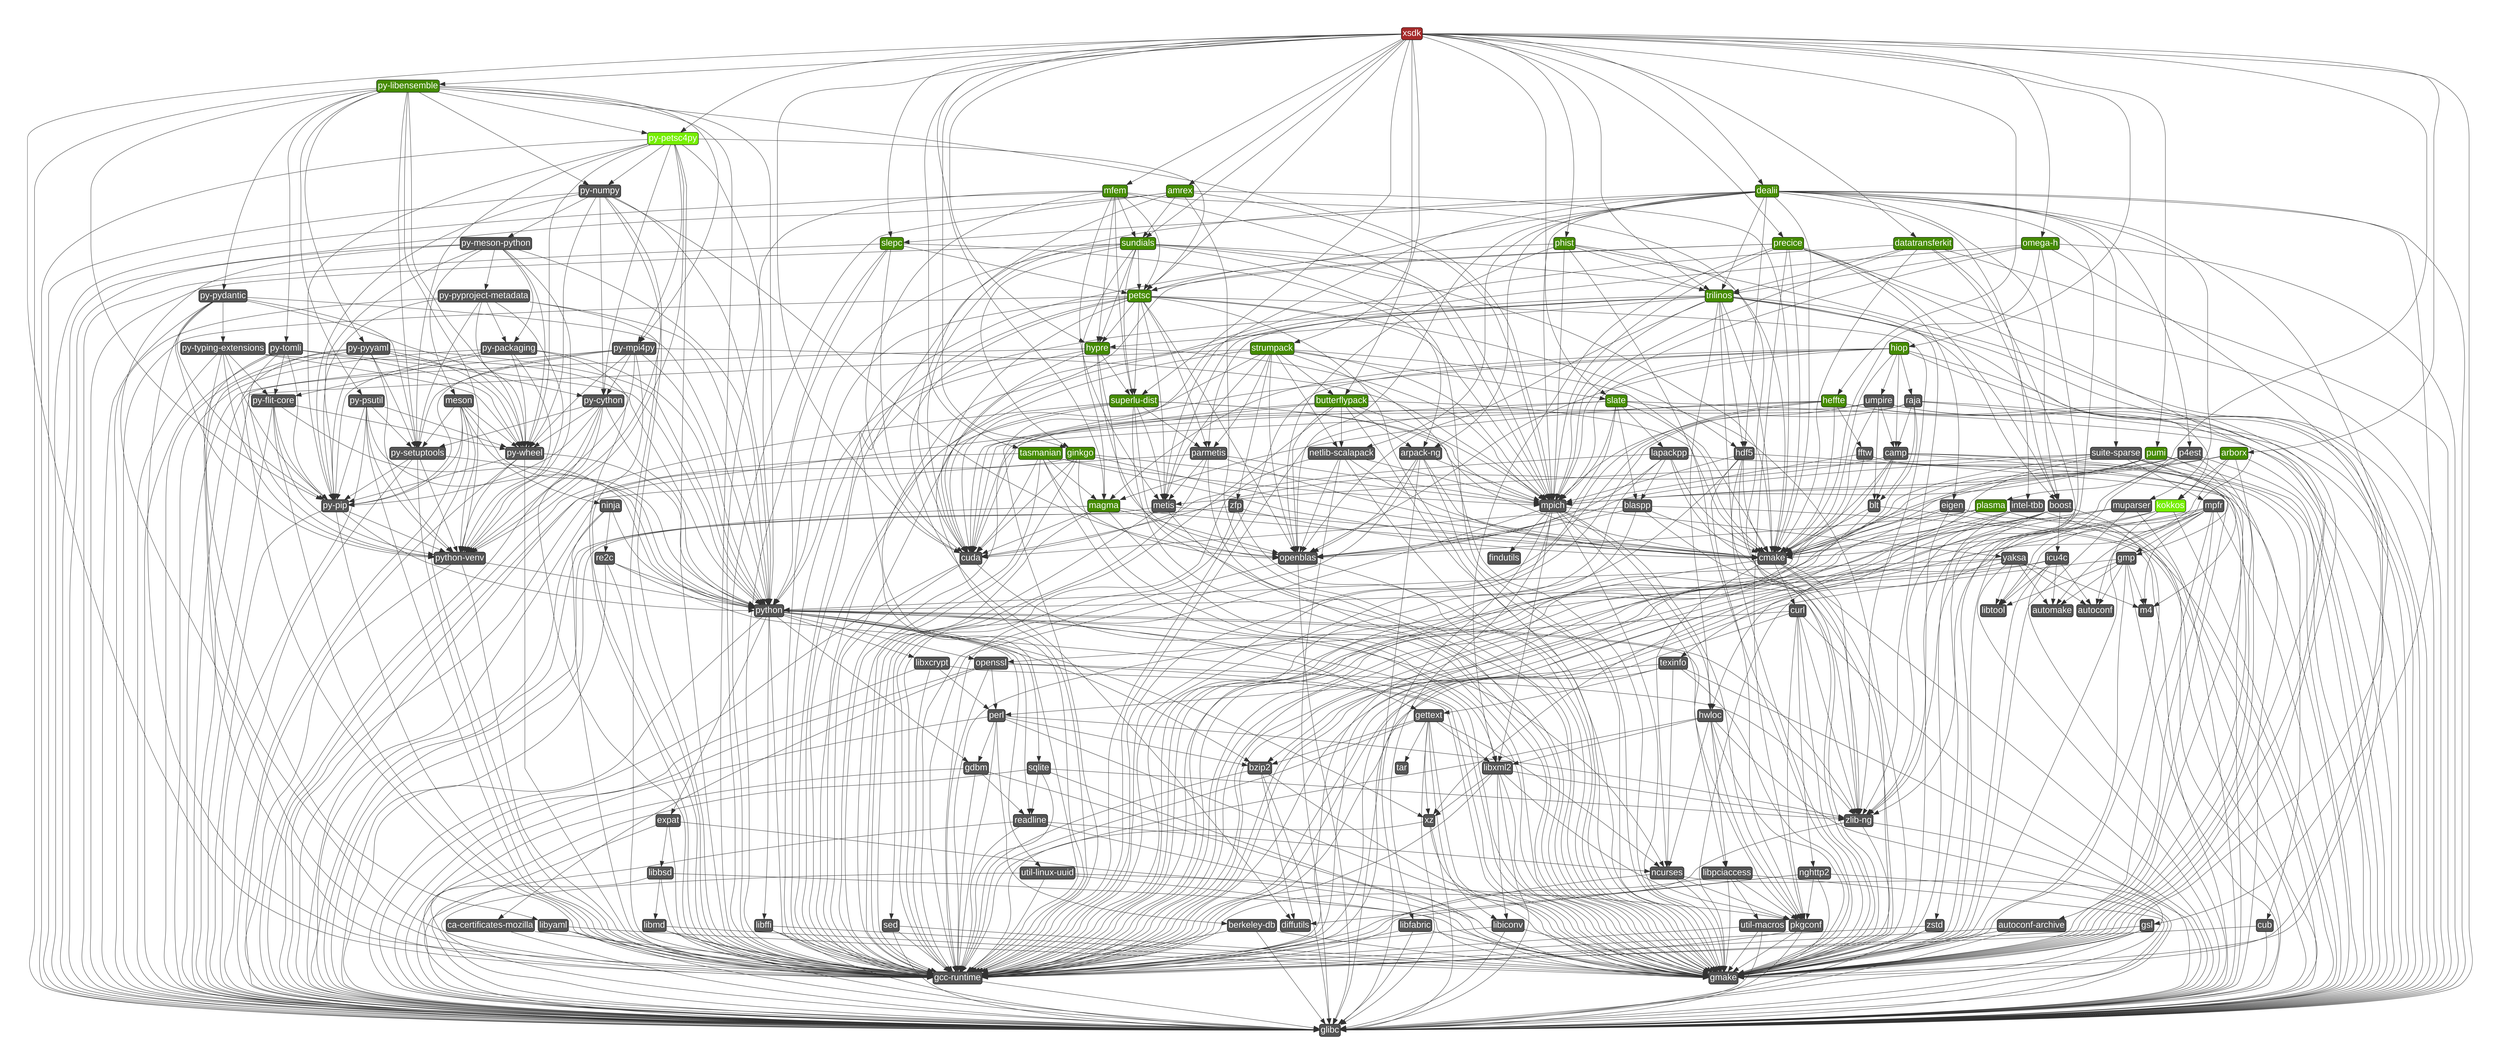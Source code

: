 digraph G {
  labelloc = "b"
  rankdir = "TB"
  ranksep = "3"
  margin = "2"

edge[
     penwidth = "2"
     color = "#333333"
     arrowsize = "3"
]
node[
     fontname=Arial,
     penwidth=2,
     fontsize=48,
     margin=.1,
     shape=box,
     fillcolor="#555555",
     fontcolor=white,
     style="rounded,filled"
]

  "5nmr5idalejjzwlwahcsk2klylolqkk5" [label="py-numpy"]
  "sjxhoox7ozjid4pjkmnshxsgo4mcfxhv" [label="hwloc"]
  "pv4z5wi3xwd3xdogmtbtgptzps2q242a" [label="cmake"]
  "enmvrffztilwxiikkrb6ecvy5hsjb56b" [label="diffutils"]
  "uozlsx3pfewfgdxlxkrrbavjdnyekbxs" [label="metis"]
  "eawu7ngwiwvviflfl2h63zxdudogog3k" [label="precice",fillcolor=chartreuse4]
  "fxw7kgydyz2vl77blmtyqd2t53husvjq" [label="netlib-scalapack"]
  "srakqqcqvrf5sakdgomsn4m67k7ggmbe" [label="icu4c"]
  "wktnzbeyl5t552pw4ooubaozopollhuk" [label="re2c"]
  "i7addxo2owy4qtfmxlh555yng7htbj3t" [label="eigen"]
  "wlu3i4arns3sedeiqlqtip5skrdleshu" [label="kokkos",fillcolor=chartreuse2]
  "yy4slotqbpe5lf6rbvv2baye7x2vnm74" [label="py-psutil"]
  "qube4pz5bkluoauizf66zje6x3dm4coa" [label="gmake"]
  "tpfzpti2yikxjjuwju65by3qlray3xzf" [label="pkgconf"]
  "rappvrtpwc3qdqyafbkw2pk6iuolfaxv" [label="ninja"]
  "xxbde5fbii4kuyzkkygdjgizbtnuteih" [label="meson"]
  "77ijyjahixixmumaujkjjd6wk6xwjx6r" [label="util-linux-uuid"]
  "nhxpaj4khuypsy6zdgjw2xpv4qaa2ial" [label="autoconf"]
  "u2txuhtl2j2oe5j52eei6icstbf4ca2w" [label="gdbm"]
  "jeuemk56wefipunpzgxndxhqusj7ybfj" [label="cub"]
  "oppugo5u7r3sx43maumstairx7aegfab" [label="butterflypack",fillcolor=chartreuse4]
  "p7cstxjxyu24ygtnp7o7ku5v2osnymdh" [label="pumi",fillcolor=chartreuse4]
  "imkms2jctzlzhi4moj62u42t7x3uwnxa" [label="suite-sparse"]
  "5pax5zmrblkfwk2etahqobmi2u5u47sd" [label="plasma",fillcolor=chartreuse4]
  "fmh6meg25b6e6vk3xwa3avtjt4umbibz" [label="python"]
  "rk4sa2m6ixf2f4ihqyagdhx2qjdr24mz" [label="gcc-runtime"]
  "yo5bix45cdw4s4h4lxrmudyoj3yedhff" [label="readline"]
  "3lyaz5f754vjalb47mapljo6b2rzkuiq" [label="automake"]
  "c326xrdcga5uxzcaxnwzbrk5r3td46sq" [label="tar"]
  "brfsuiwgrtclshby7addd2k352uw2463" [label="perl"]
  "6dpohyxpkd7tqut65zdv7v6kdmr7ndd4" [label="util-macros"]
  "ddxh2i46k76om3chxckqmskikoknnftl" [label="gsl"]
  "oyi4w7nadbvcasgj3nue563l5x5q6uqr" [label="mpfr"]
  "olninh6bzlr7smurar4uaftj5i2z3nxz" [label="py-libensemble",fillcolor=chartreuse4]
  "ripqrwluiqihpnnpd642lij5zqap2t6q" [label="zstd"]
  "43yvkyrorzzcve7xcjc4ilors6d43x4v" [label="py-packaging"]
  "b3cwfx43hddxg5qgue6htxpn6i7lelsb" [label="ginkgo",fillcolor=chartreuse4]
  "aaif7fvnhqb5zwgiaec7imi2vd3x2lcb" [label="mpich"]
  "nciwct5tqrwxdjtnpb7u7y32dybpu43d" [label="arpack-ng"]
  "vi5xzc2urypyg5jbjnslip76fsqi3y72" [label="py-tomli"]
  "vuxozikm2fwxavslbess3wwlupqgptnr" [label="curl"]
  "qggyzpo5w6542ifnht67f2f6z2yc6wn5" [label="py-petsc4py",fillcolor=chartreuse2]
  "frwh4d7yzvxifdoppnnaetzq5e65ph52" [label="py-mpi4py"]
  "ezmnevkq6sww3ozvdgffkc5ysit54j3d" [label="zlib-ng"]
  "q2mpiwr3jeaduzju3abgnzivvbtiqkev" [label="hdf5"]
  "beq5sdfkt6j4smndavo5zao7y6vmouxt" [label="mfem",fillcolor=chartreuse4]
  "5v3onktgijqd7a6ikzc23j7lgbvjsqh2" [label="libfabric"]
  "dfkn3p6hzjprbsy4czpoaxotya4b2736" [label="strumpack",fillcolor=chartreuse4]
  "pgnjzujq3xdn6rgclbitvdzpznn2t54a" [label="gmp"]
  "ccstelawq6rypkmpl477be5hz7i4brjs" [label="intel-tbb"]
  "3brda7fklsrx4q3hscag5ia7ggnrol3i" [label="libxml2"]
  "isuhkbep5ge7b2iqref4yqqxkwkxzupo" [label="py-cython"]
  "lk5tcerpjmoajxy3pzlfwxm5ytbotixr" [label="nghttp2"]
  "6cnbpiqgjlrbtr4earpqiaeahax3orc7" [label="python-venv"]
  "jwbrhsathaamjybjomlliuametltg3nz" [label="openssl"]
  "cemn7d7zxnfzgbnoyiyudfiwmupsjnn2" [label="libffi"]
  "z7lxxpkn5xrdw52i7twoogaaxjsfxrph" [label="libbsd"]
  "6je3px3rdf7gmwd7t23hz5546zjp3p2h" [label="py-typing-extensions"]
  "foj6bz4ehfgxyhv3e4jukx6rp4m3t7dp" [label="amrex",fillcolor=chartreuse4]
  "wh26o3ct4vqfbiaejgzfy6od63jcviv6" [label="libtool"]
  "7slys5vxhxr4dgcti7igwcki3ioksyfs" [label="dealii",fillcolor=chartreuse4]
  "6t7jdey6bbith5zhddzippc5hwxo4fdf" [label="libiconv"]
  "5vp7p7ieeh7aozr5rjvm7fgeigaqchbc" [label="xz"]
  "wsowuxmqt5mgo2hslbilj4x4bttdjwlf" [label="autoconf-archive"]
  "d2jpuunb6qeakubv6rnf7wooe6ngmip2" [label="heffte",fillcolor=chartreuse4]
  "ycientwpydrt56fhvxs5dhhrhdaxpdxz" [label="py-pyyaml"]
  "uf2h4x6ui6ddm7ehd3ytsdjsfm7ghft3" [label="xsdk",fillcolor=brown]
  "6g7hqnfvtkqwgf5fkdnanehxc6orv3ea" [label="m4"]
  "dkptj26msvbb4jdpiwkfbp5oix6gb7ba" [label="raja"]
  "sdxxdznvgn6hhykvaqfk3kmz4c5ihvvi" [label="ncurses"]
  "rx7r5gj7v3s5onsleyfmfv74ibogozqr" [label="expat"]
  "qngqoxadl4ux2xalwqwvehhgjxoxxou3" [label="datatransferkit",fillcolor=chartreuse4]
  "3vli3xmscgaachgku43ejbmi7lhd22js" [label="tasmanian",fillcolor=chartreuse4]
  "fqahj6kpbfwwzgj737rvuftymwxl24fh" [label="bzip2"]
  "7piokur5jmtnnyw2swfkvub2in4nvczi" [label="libpciaccess"]
  "7wvmrc4kbykmgggzkyad4bwho2ybtmwu" [label="py-meson-python"]
  "4cikoigyusfikj542o34vij72tlbnodq" [label="omega-h",fillcolor=chartreuse4]
  "setuapx2bbh5ejy7aytgty73g4htrjah" [label="sundials",fillcolor=chartreuse4]
  "ngsit6kqnoe6fqpr3wl2s6mhntlop4nf" [label="umpire"]
  "6g47gb6gbo7ewnanihywa5y3vhctkmo4" [label="libyaml"]
  "4w5nnqgkoywhhbuv5hoszvnzsuwxfk5r" [label="magma",fillcolor=chartreuse4]
  "x3i72stv4ntn2ndnwgn4fsaxazdd3hn3" [label="hiop",fillcolor=chartreuse4]
  "dxe5abqn4fgb4j74o4vp6ay5z5a4wrwb" [label="superlu-dist",fillcolor=chartreuse4]
  "43uvn56h2smoy5judwyxhpmss5jalcl7" [label="gettext"]
  "pezqwugrbgmsa7nak3njr3x4mm7yqmar" [label="py-flit-core"]
  "2r33c2zl3hws5wr5m475e76vnapez3yk" [label="parmetis"]
  "hxfb35h43nkizn4cr5ozrg6lmtqxta33" [label="trilinos",fillcolor=chartreuse4]
  "7gfp4tiaairtnfke5gwvdxzeqscc5475" [label="yaksa"]
  "fxdixyqkxiznzsbdg5wi2m22s27r42y2" [label="muparser"]
  "2twxxqryx7lpiz3klhbyltwkv4ezxvkv" [label="p4est"]
  "x3vz3w4nyytqw5rfve42p6riiwvwgdkq" [label="slate",fillcolor=chartreuse4]
  "dqdgsscrlopmctfgceee2gadpbfk57hq" [label="boost"]
  "xr54ri5wztlganhtxm2bbnh3ad3q2nt2" [label="texinfo"]
  "yczw6gtvteleub5yju53pha7ubdwcfvd" [label="libmd"]
  "gotl2hxhnwznb46juot3g7yja6hf5fhm" [label="libxcrypt"]
  "m3ko6aw3yvwkb4yceknr3n73hxljakbl" [label="blaspp"]
  "jvybufsd3nca2nittsglzgbl5fzetw32" [label="arborx",fillcolor=chartreuse4]
  "2w2iwjadsgpisdc26q7ymrckamhu2cay" [label="py-wheel"]
  "wotloqqsauzvt3ij6xjw3vlkhklvl2i5" [label="openblas"]
  "izb4xkbph2aywscvhyeba2sz6hm5i6er" [label="ca-certificates-mozilla"]
  "n2jmnq7uo6akzeqpysl22aqvxkjpk6l3" [label="zfp"]
  "uncpvscupkgg5qhvhvcfftdn5b5g3q6d" [label="camp"]
  "ex7yovwauf5rsiwzrozoyaqiy2loszqi" [label="py-setuptools"]
  "dhikkb5tv4ufeeou4udmc4lnijhgfxsd" [label="py-pip"]
  "pnpgz5xfndyjajd2tjbsdzyi5nzeh27d" [label="hypre",fillcolor=chartreuse4]
  "vh5qs4ntjy4yvoi3yrbd5kibxt32fx4d" [label="blt"]
  "qcwatn6ubr2cmx5ma3aku5ra2ivjg4un" [label="lapackpp"]
  "bs3liodjlthgevkta4wwaizbxc4kzgni" [label="cuda"]
  "zs45f3lpcpv2bbpfdekdpime423d2ihq" [label="sed"]
  "men2ubk2vhzpdrvzhcsu2bb7dn5slbxm" [label="slepc",fillcolor=chartreuse4]
  "amxbdqd4xdtcwsaqjey5z3ndbtbk2rdk" [label="py-pydantic"]
  "skbsls64h422m73ch4mfnpzg5ggvmbmw" [label="phist",fillcolor=chartreuse4]
  "kpqgx3w6iph5fz3t3bwf66r3a2zlblv4" [label="glibc"]
  "spqruwhfeqf4lnkpoz37k26vybh6eaob" [label="findutils"]
  "ptj2u3tjgpdxre4y2crdbsqwnsokzvz2" [label="petsc",fillcolor=chartreuse4]
  "imx2t5sd3zlx3cvf5nroigu6neoppwol" [label="sqlite"]
  "3tsbmpzf5xtd5b4lhkko7oagaiak5ka7" [label="berkeley-db"]
  "utigwhrvdpqmbm3npqsjpzch5i3ygbq2" [label="fftw"]
  "4xq5ccxpfuq3bv4afw7ybd67od4rbfka" [label="py-pyproject-metadata"]
  "vi5xzc2urypyg5jbjnslip76fsqi3y72" -> "2w2iwjadsgpisdc26q7ymrckamhu2cay"
  "dqdgsscrlopmctfgceee2gadpbfk57hq" -> "srakqqcqvrf5sakdgomsn4m67k7ggmbe"
  "ptj2u3tjgpdxre4y2crdbsqwnsokzvz2" -> "q2mpiwr3jeaduzju3abgnzivvbtiqkev"
  "x3vz3w4nyytqw5rfve42p6riiwvwgdkq" -> "rk4sa2m6ixf2f4ihqyagdhx2qjdr24mz"
  "xxbde5fbii4kuyzkkygdjgizbtnuteih" -> "kpqgx3w6iph5fz3t3bwf66r3a2zlblv4"
  "olninh6bzlr7smurar4uaftj5i2z3nxz" -> "vi5xzc2urypyg5jbjnslip76fsqi3y72"
  "fxdixyqkxiznzsbdg5wi2m22s27r42y2" -> "pv4z5wi3xwd3xdogmtbtgptzps2q242a"
  "2twxxqryx7lpiz3klhbyltwkv4ezxvkv" -> "wh26o3ct4vqfbiaejgzfy6od63jcviv6"
  "setuapx2bbh5ejy7aytgty73g4htrjah" -> "qube4pz5bkluoauizf66zje6x3dm4coa"
  "7piokur5jmtnnyw2swfkvub2in4nvczi" -> "6dpohyxpkd7tqut65zdv7v6kdmr7ndd4"
  "x3i72stv4ntn2ndnwgn4fsaxazdd3hn3" -> "qube4pz5bkluoauizf66zje6x3dm4coa"
  "beq5sdfkt6j4smndavo5zao7y6vmouxt" -> "ezmnevkq6sww3ozvdgffkc5ysit54j3d"
  "dkptj26msvbb4jdpiwkfbp5oix6gb7ba" -> "bs3liodjlthgevkta4wwaizbxc4kzgni"
  "isuhkbep5ge7b2iqref4yqqxkwkxzupo" -> "fmh6meg25b6e6vk3xwa3avtjt4umbibz"
  "ccstelawq6rypkmpl477be5hz7i4brjs" -> "pv4z5wi3xwd3xdogmtbtgptzps2q242a"
  "isuhkbep5ge7b2iqref4yqqxkwkxzupo" -> "rk4sa2m6ixf2f4ihqyagdhx2qjdr24mz"
  "hxfb35h43nkizn4cr5ozrg6lmtqxta33" -> "pnpgz5xfndyjajd2tjbsdzyi5nzeh27d"
  "frwh4d7yzvxifdoppnnaetzq5e65ph52" -> "ex7yovwauf5rsiwzrozoyaqiy2loszqi"
  "m3ko6aw3yvwkb4yceknr3n73hxljakbl" -> "qube4pz5bkluoauizf66zje6x3dm4coa"
  "foj6bz4ehfgxyhv3e4jukx6rp4m3t7dp" -> "kpqgx3w6iph5fz3t3bwf66r3a2zlblv4"
  "setuapx2bbh5ejy7aytgty73g4htrjah" -> "ptj2u3tjgpdxre4y2crdbsqwnsokzvz2"
  "3vli3xmscgaachgku43ejbmi7lhd22js" -> "rk4sa2m6ixf2f4ihqyagdhx2qjdr24mz"
  "xr54ri5wztlganhtxm2bbnh3ad3q2nt2" -> "brfsuiwgrtclshby7addd2k352uw2463"
  "qngqoxadl4ux2xalwqwvehhgjxoxxou3" -> "kpqgx3w6iph5fz3t3bwf66r3a2zlblv4"
  "rappvrtpwc3qdqyafbkw2pk6iuolfaxv" -> "rk4sa2m6ixf2f4ihqyagdhx2qjdr24mz"
  "hxfb35h43nkizn4cr5ozrg6lmtqxta33" -> "sjxhoox7ozjid4pjkmnshxsgo4mcfxhv"
  "imx2t5sd3zlx3cvf5nroigu6neoppwol" -> "ezmnevkq6sww3ozvdgffkc5ysit54j3d"
  "uf2h4x6ui6ddm7ehd3ytsdjsfm7ghft3" -> "d2jpuunb6qeakubv6rnf7wooe6ngmip2"
  "ptj2u3tjgpdxre4y2crdbsqwnsokzvz2" -> "fmh6meg25b6e6vk3xwa3avtjt4umbibz"
  "pezqwugrbgmsa7nak3njr3x4mm7yqmar" -> "2w2iwjadsgpisdc26q7ymrckamhu2cay"
  "43yvkyrorzzcve7xcjc4ilors6d43x4v" -> "6cnbpiqgjlrbtr4earpqiaeahax3orc7"
  "ptj2u3tjgpdxre4y2crdbsqwnsokzvz2" -> "rk4sa2m6ixf2f4ihqyagdhx2qjdr24mz"
  "5nmr5idalejjzwlwahcsk2klylolqkk5" -> "kpqgx3w6iph5fz3t3bwf66r3a2zlblv4"
  "uf2h4x6ui6ddm7ehd3ytsdjsfm7ghft3" -> "dxe5abqn4fgb4j74o4vp6ay5z5a4wrwb"
  "oppugo5u7r3sx43maumstairx7aegfab" -> "aaif7fvnhqb5zwgiaec7imi2vd3x2lcb"
  "foj6bz4ehfgxyhv3e4jukx6rp4m3t7dp" -> "qube4pz5bkluoauizf66zje6x3dm4coa"
  "fxw7kgydyz2vl77blmtyqd2t53husvjq" -> "rk4sa2m6ixf2f4ihqyagdhx2qjdr24mz"
  "dqdgsscrlopmctfgceee2gadpbfk57hq" -> "ripqrwluiqihpnnpd642lij5zqap2t6q"
  "foj6bz4ehfgxyhv3e4jukx6rp4m3t7dp" -> "bs3liodjlthgevkta4wwaizbxc4kzgni"
  "vh5qs4ntjy4yvoi3yrbd5kibxt32fx4d" -> "pv4z5wi3xwd3xdogmtbtgptzps2q242a"
  "xr54ri5wztlganhtxm2bbnh3ad3q2nt2" -> "qube4pz5bkluoauizf66zje6x3dm4coa"
  "xxbde5fbii4kuyzkkygdjgizbtnuteih" -> "2w2iwjadsgpisdc26q7ymrckamhu2cay"
  "setuapx2bbh5ejy7aytgty73g4htrjah" -> "pnpgz5xfndyjajd2tjbsdzyi5nzeh27d"
  "jvybufsd3nca2nittsglzgbl5fzetw32" -> "kpqgx3w6iph5fz3t3bwf66r3a2zlblv4"
  "oyi4w7nadbvcasgj3nue563l5x5q6uqr" -> "xr54ri5wztlganhtxm2bbnh3ad3q2nt2"
  "fmh6meg25b6e6vk3xwa3avtjt4umbibz" -> "rk4sa2m6ixf2f4ihqyagdhx2qjdr24mz"
  "7wvmrc4kbykmgggzkyad4bwho2ybtmwu" -> "43yvkyrorzzcve7xcjc4ilors6d43x4v"
  "lk5tcerpjmoajxy3pzlfwxm5ytbotixr" -> "tpfzpti2yikxjjuwju65by3qlray3xzf"
  "eawu7ngwiwvviflfl2h63zxdudogog3k" -> "kpqgx3w6iph5fz3t3bwf66r3a2zlblv4"
  "nciwct5tqrwxdjtnpb7u7y32dybpu43d" -> "qube4pz5bkluoauizf66zje6x3dm4coa"
  "7gfp4tiaairtnfke5gwvdxzeqscc5475" -> "nhxpaj4khuypsy6zdgjw2xpv4qaa2ial"
  "yy4slotqbpe5lf6rbvv2baye7x2vnm74" -> "kpqgx3w6iph5fz3t3bwf66r3a2zlblv4"
  "ngsit6kqnoe6fqpr3wl2s6mhntlop4nf" -> "kpqgx3w6iph5fz3t3bwf66r3a2zlblv4"
  "jwbrhsathaamjybjomlliuametltg3nz" -> "qube4pz5bkluoauizf66zje6x3dm4coa"
  "dxe5abqn4fgb4j74o4vp6ay5z5a4wrwb" -> "aaif7fvnhqb5zwgiaec7imi2vd3x2lcb"
  "wsowuxmqt5mgo2hslbilj4x4bttdjwlf" -> "rk4sa2m6ixf2f4ihqyagdhx2qjdr24mz"
  "x3i72stv4ntn2ndnwgn4fsaxazdd3hn3" -> "wotloqqsauzvt3ij6xjw3vlkhklvl2i5"
  "uf2h4x6ui6ddm7ehd3ytsdjsfm7ghft3" -> "beq5sdfkt6j4smndavo5zao7y6vmouxt"
  "7slys5vxhxr4dgcti7igwcki3ioksyfs" -> "uozlsx3pfewfgdxlxkrrbavjdnyekbxs"
  "x3i72stv4ntn2ndnwgn4fsaxazdd3hn3" -> "pv4z5wi3xwd3xdogmtbtgptzps2q242a"
  "m3ko6aw3yvwkb4yceknr3n73hxljakbl" -> "wotloqqsauzvt3ij6xjw3vlkhklvl2i5"
  "qggyzpo5w6542ifnht67f2f6z2yc6wn5" -> "isuhkbep5ge7b2iqref4yqqxkwkxzupo"
  "x3vz3w4nyytqw5rfve42p6riiwvwgdkq" -> "kpqgx3w6iph5fz3t3bwf66r3a2zlblv4"
  "hxfb35h43nkizn4cr5ozrg6lmtqxta33" -> "ezmnevkq6sww3ozvdgffkc5ysit54j3d"
  "m3ko6aw3yvwkb4yceknr3n73hxljakbl" -> "pv4z5wi3xwd3xdogmtbtgptzps2q242a"
  "setuapx2bbh5ejy7aytgty73g4htrjah" -> "pv4z5wi3xwd3xdogmtbtgptzps2q242a"
  "jeuemk56wefipunpzgxndxhqusj7ybfj" -> "rk4sa2m6ixf2f4ihqyagdhx2qjdr24mz"
  "ripqrwluiqihpnnpd642lij5zqap2t6q" -> "rk4sa2m6ixf2f4ihqyagdhx2qjdr24mz"
  "d2jpuunb6qeakubv6rnf7wooe6ngmip2" -> "utigwhrvdpqmbm3npqsjpzch5i3ygbq2"
  "bs3liodjlthgevkta4wwaizbxc4kzgni" -> "3brda7fklsrx4q3hscag5ia7ggnrol3i"
  "x3i72stv4ntn2ndnwgn4fsaxazdd3hn3" -> "aaif7fvnhqb5zwgiaec7imi2vd3x2lcb"
  "pnpgz5xfndyjajd2tjbsdzyi5nzeh27d" -> "dxe5abqn4fgb4j74o4vp6ay5z5a4wrwb"
  "wotloqqsauzvt3ij6xjw3vlkhklvl2i5" -> "rk4sa2m6ixf2f4ihqyagdhx2qjdr24mz"
  "isuhkbep5ge7b2iqref4yqqxkwkxzupo" -> "kpqgx3w6iph5fz3t3bwf66r3a2zlblv4"
  "dhikkb5tv4ufeeou4udmc4lnijhgfxsd" -> "6cnbpiqgjlrbtr4earpqiaeahax3orc7"
  "oyi4w7nadbvcasgj3nue563l5x5q6uqr" -> "nhxpaj4khuypsy6zdgjw2xpv4qaa2ial"
  "uncpvscupkgg5qhvhvcfftdn5b5g3q6d" -> "jeuemk56wefipunpzgxndxhqusj7ybfj"
  "43yvkyrorzzcve7xcjc4ilors6d43x4v" -> "fmh6meg25b6e6vk3xwa3avtjt4umbibz"
  "oppugo5u7r3sx43maumstairx7aegfab" -> "pv4z5wi3xwd3xdogmtbtgptzps2q242a"
  "aaif7fvnhqb5zwgiaec7imi2vd3x2lcb" -> "tpfzpti2yikxjjuwju65by3qlray3xzf"
  "dkptj26msvbb4jdpiwkfbp5oix6gb7ba" -> "vh5qs4ntjy4yvoi3yrbd5kibxt32fx4d"
  "ezmnevkq6sww3ozvdgffkc5ysit54j3d" -> "rk4sa2m6ixf2f4ihqyagdhx2qjdr24mz"
  "olninh6bzlr7smurar4uaftj5i2z3nxz" -> "2w2iwjadsgpisdc26q7ymrckamhu2cay"
  "setuapx2bbh5ejy7aytgty73g4htrjah" -> "hxfb35h43nkizn4cr5ozrg6lmtqxta33"
  "uf2h4x6ui6ddm7ehd3ytsdjsfm7ghft3" -> "oppugo5u7r3sx43maumstairx7aegfab"
  "qngqoxadl4ux2xalwqwvehhgjxoxxou3" -> "qube4pz5bkluoauizf66zje6x3dm4coa"
  "4w5nnqgkoywhhbuv5hoszvnzsuwxfk5r" -> "wotloqqsauzvt3ij6xjw3vlkhklvl2i5"
  "5pax5zmrblkfwk2etahqobmi2u5u47sd" -> "pv4z5wi3xwd3xdogmtbtgptzps2q242a"
  "pezqwugrbgmsa7nak3njr3x4mm7yqmar" -> "6cnbpiqgjlrbtr4earpqiaeahax3orc7"
  "4cikoigyusfikj542o34vij72tlbnodq" -> "rk4sa2m6ixf2f4ihqyagdhx2qjdr24mz"
  "srakqqcqvrf5sakdgomsn4m67k7ggmbe" -> "3lyaz5f754vjalb47mapljo6b2rzkuiq"
  "uncpvscupkgg5qhvhvcfftdn5b5g3q6d" -> "kpqgx3w6iph5fz3t3bwf66r3a2zlblv4"
  "cemn7d7zxnfzgbnoyiyudfiwmupsjnn2" -> "qube4pz5bkluoauizf66zje6x3dm4coa"
  "wotloqqsauzvt3ij6xjw3vlkhklvl2i5" -> "kpqgx3w6iph5fz3t3bwf66r3a2zlblv4"
  "wktnzbeyl5t552pw4ooubaozopollhuk" -> "rk4sa2m6ixf2f4ihqyagdhx2qjdr24mz"
  "ptj2u3tjgpdxre4y2crdbsqwnsokzvz2" -> "kpqgx3w6iph5fz3t3bwf66r3a2zlblv4"
  "q2mpiwr3jeaduzju3abgnzivvbtiqkev" -> "pv4z5wi3xwd3xdogmtbtgptzps2q242a"
  "4cikoigyusfikj542o34vij72tlbnodq" -> "hxfb35h43nkizn4cr5ozrg6lmtqxta33"
  "dxe5abqn4fgb4j74o4vp6ay5z5a4wrwb" -> "2r33c2zl3hws5wr5m475e76vnapez3yk"
  "fxw7kgydyz2vl77blmtyqd2t53husvjq" -> "kpqgx3w6iph5fz3t3bwf66r3a2zlblv4"
  "imkms2jctzlzhi4moj62u42t7x3uwnxa" -> "6g7hqnfvtkqwgf5fkdnanehxc6orv3ea"
  "vi5xzc2urypyg5jbjnslip76fsqi3y72" -> "6cnbpiqgjlrbtr4earpqiaeahax3orc7"
  "olninh6bzlr7smurar4uaftj5i2z3nxz" -> "yy4slotqbpe5lf6rbvv2baye7x2vnm74"
  "ddxh2i46k76om3chxckqmskikoknnftl" -> "kpqgx3w6iph5fz3t3bwf66r3a2zlblv4"
  "beq5sdfkt6j4smndavo5zao7y6vmouxt" -> "kpqgx3w6iph5fz3t3bwf66r3a2zlblv4"
  "jvybufsd3nca2nittsglzgbl5fzetw32" -> "qube4pz5bkluoauizf66zje6x3dm4coa"
  "isuhkbep5ge7b2iqref4yqqxkwkxzupo" -> "dhikkb5tv4ufeeou4udmc4lnijhgfxsd"
  "aaif7fvnhqb5zwgiaec7imi2vd3x2lcb" -> "spqruwhfeqf4lnkpoz37k26vybh6eaob"
  "fmh6meg25b6e6vk3xwa3avtjt4umbibz" -> "u2txuhtl2j2oe5j52eei6icstbf4ca2w"
  "pgnjzujq3xdn6rgclbitvdzpznn2t54a" -> "nhxpaj4khuypsy6zdgjw2xpv4qaa2ial"
  "d2jpuunb6qeakubv6rnf7wooe6ngmip2" -> "aaif7fvnhqb5zwgiaec7imi2vd3x2lcb"
  "eawu7ngwiwvviflfl2h63zxdudogog3k" -> "qube4pz5bkluoauizf66zje6x3dm4coa"
  "brfsuiwgrtclshby7addd2k352uw2463" -> "fqahj6kpbfwwzgj737rvuftymwxl24fh"
  "uf2h4x6ui6ddm7ehd3ytsdjsfm7ghft3" -> "7slys5vxhxr4dgcti7igwcki3ioksyfs"
  "aaif7fvnhqb5zwgiaec7imi2vd3x2lcb" -> "qube4pz5bkluoauizf66zje6x3dm4coa"
  "6dpohyxpkd7tqut65zdv7v6kdmr7ndd4" -> "kpqgx3w6iph5fz3t3bwf66r3a2zlblv4"
  "ngsit6kqnoe6fqpr3wl2s6mhntlop4nf" -> "qube4pz5bkluoauizf66zje6x3dm4coa"
  "izb4xkbph2aywscvhyeba2sz6hm5i6er" -> "kpqgx3w6iph5fz3t3bwf66r3a2zlblv4"
  "uncpvscupkgg5qhvhvcfftdn5b5g3q6d" -> "bs3liodjlthgevkta4wwaizbxc4kzgni"
  "5nmr5idalejjzwlwahcsk2klylolqkk5" -> "2w2iwjadsgpisdc26q7ymrckamhu2cay"
  "ngsit6kqnoe6fqpr3wl2s6mhntlop4nf" -> "bs3liodjlthgevkta4wwaizbxc4kzgni"
  "6g47gb6gbo7ewnanihywa5y3vhctkmo4" -> "kpqgx3w6iph5fz3t3bwf66r3a2zlblv4"
  "pv4z5wi3xwd3xdogmtbtgptzps2q242a" -> "rk4sa2m6ixf2f4ihqyagdhx2qjdr24mz"
  "q2mpiwr3jeaduzju3abgnzivvbtiqkev" -> "rk4sa2m6ixf2f4ihqyagdhx2qjdr24mz"
  "fmh6meg25b6e6vk3xwa3avtjt4umbibz" -> "sdxxdznvgn6hhykvaqfk3kmz4c5ihvvi"
  "43uvn56h2smoy5judwyxhpmss5jalcl7" -> "5vp7p7ieeh7aozr5rjvm7fgeigaqchbc"
  "7gfp4tiaairtnfke5gwvdxzeqscc5475" -> "fmh6meg25b6e6vk3xwa3avtjt4umbibz"
  "yy4slotqbpe5lf6rbvv2baye7x2vnm74" -> "dhikkb5tv4ufeeou4udmc4lnijhgfxsd"
  "beq5sdfkt6j4smndavo5zao7y6vmouxt" -> "bs3liodjlthgevkta4wwaizbxc4kzgni"
  "x3vz3w4nyytqw5rfve42p6riiwvwgdkq" -> "qube4pz5bkluoauizf66zje6x3dm4coa"
  "7gfp4tiaairtnfke5gwvdxzeqscc5475" -> "rk4sa2m6ixf2f4ihqyagdhx2qjdr24mz"
  "43yvkyrorzzcve7xcjc4ilors6d43x4v" -> "pezqwugrbgmsa7nak3njr3x4mm7yqmar"
  "p7cstxjxyu24ygtnp7o7ku5v2osnymdh" -> "kpqgx3w6iph5fz3t3bwf66r3a2zlblv4"
  "43yvkyrorzzcve7xcjc4ilors6d43x4v" -> "rk4sa2m6ixf2f4ihqyagdhx2qjdr24mz"
  "eawu7ngwiwvviflfl2h63zxdudogog3k" -> "ptj2u3tjgpdxre4y2crdbsqwnsokzvz2"
  "men2ubk2vhzpdrvzhcsu2bb7dn5slbxm" -> "kpqgx3w6iph5fz3t3bwf66r3a2zlblv4"
  "yo5bix45cdw4s4h4lxrmudyoj3yedhff" -> "kpqgx3w6iph5fz3t3bwf66r3a2zlblv4"
  "dqdgsscrlopmctfgceee2gadpbfk57hq" -> "ezmnevkq6sww3ozvdgffkc5ysit54j3d"
  "bs3liodjlthgevkta4wwaizbxc4kzgni" -> "rk4sa2m6ixf2f4ihqyagdhx2qjdr24mz"
  "xxbde5fbii4kuyzkkygdjgizbtnuteih" -> "6cnbpiqgjlrbtr4earpqiaeahax3orc7"
  "uf2h4x6ui6ddm7ehd3ytsdjsfm7ghft3" -> "4cikoigyusfikj542o34vij72tlbnodq"
  "olninh6bzlr7smurar4uaftj5i2z3nxz" -> "6cnbpiqgjlrbtr4earpqiaeahax3orc7"
  "3vli3xmscgaachgku43ejbmi7lhd22js" -> "wotloqqsauzvt3ij6xjw3vlkhklvl2i5"
  "6t7jdey6bbith5zhddzippc5hwxo4fdf" -> "kpqgx3w6iph5fz3t3bwf66r3a2zlblv4"
  "3brda7fklsrx4q3hscag5ia7ggnrol3i" -> "ezmnevkq6sww3ozvdgffkc5ysit54j3d"
  "vi5xzc2urypyg5jbjnslip76fsqi3y72" -> "fmh6meg25b6e6vk3xwa3avtjt4umbibz"
  "43uvn56h2smoy5judwyxhpmss5jalcl7" -> "3brda7fklsrx4q3hscag5ia7ggnrol3i"
  "qggyzpo5w6542ifnht67f2f6z2yc6wn5" -> "frwh4d7yzvxifdoppnnaetzq5e65ph52"
  "vi5xzc2urypyg5jbjnslip76fsqi3y72" -> "rk4sa2m6ixf2f4ihqyagdhx2qjdr24mz"
  "wotloqqsauzvt3ij6xjw3vlkhklvl2i5" -> "qube4pz5bkluoauizf66zje6x3dm4coa"
  "nciwct5tqrwxdjtnpb7u7y32dybpu43d" -> "pv4z5wi3xwd3xdogmtbtgptzps2q242a"
  "fxw7kgydyz2vl77blmtyqd2t53husvjq" -> "qube4pz5bkluoauizf66zje6x3dm4coa"
  "fxw7kgydyz2vl77blmtyqd2t53husvjq" -> "wotloqqsauzvt3ij6xjw3vlkhklvl2i5"
  "ddxh2i46k76om3chxckqmskikoknnftl" -> "qube4pz5bkluoauizf66zje6x3dm4coa"
  "b3cwfx43hddxg5qgue6htxpn6i7lelsb" -> "rk4sa2m6ixf2f4ihqyagdhx2qjdr24mz"
  "6t7jdey6bbith5zhddzippc5hwxo4fdf" -> "qube4pz5bkluoauizf66zje6x3dm4coa"
  "ycientwpydrt56fhvxs5dhhrhdaxpdxz" -> "ex7yovwauf5rsiwzrozoyaqiy2loszqi"
  "oyi4w7nadbvcasgj3nue563l5x5q6uqr" -> "kpqgx3w6iph5fz3t3bwf66r3a2zlblv4"
  "cemn7d7zxnfzgbnoyiyudfiwmupsjnn2" -> "rk4sa2m6ixf2f4ihqyagdhx2qjdr24mz"
  "imkms2jctzlzhi4moj62u42t7x3uwnxa" -> "uozlsx3pfewfgdxlxkrrbavjdnyekbxs"
  "6je3px3rdf7gmwd7t23hz5546zjp3p2h" -> "2w2iwjadsgpisdc26q7ymrckamhu2cay"
  "5nmr5idalejjzwlwahcsk2klylolqkk5" -> "6cnbpiqgjlrbtr4earpqiaeahax3orc7"
  "dhikkb5tv4ufeeou4udmc4lnijhgfxsd" -> "fmh6meg25b6e6vk3xwa3avtjt4umbibz"
  "6dpohyxpkd7tqut65zdv7v6kdmr7ndd4" -> "qube4pz5bkluoauizf66zje6x3dm4coa"
  "x3i72stv4ntn2ndnwgn4fsaxazdd3hn3" -> "4w5nnqgkoywhhbuv5hoszvnzsuwxfk5r"
  "dhikkb5tv4ufeeou4udmc4lnijhgfxsd" -> "rk4sa2m6ixf2f4ihqyagdhx2qjdr24mz"
  "wsowuxmqt5mgo2hslbilj4x4bttdjwlf" -> "kpqgx3w6iph5fz3t3bwf66r3a2zlblv4"
  "uf2h4x6ui6ddm7ehd3ytsdjsfm7ghft3" -> "b3cwfx43hddxg5qgue6htxpn6i7lelsb"
  "dfkn3p6hzjprbsy4czpoaxotya4b2736" -> "uozlsx3pfewfgdxlxkrrbavjdnyekbxs"
  "beq5sdfkt6j4smndavo5zao7y6vmouxt" -> "ptj2u3tjgpdxre4y2crdbsqwnsokzvz2"
  "aaif7fvnhqb5zwgiaec7imi2vd3x2lcb" -> "7gfp4tiaairtnfke5gwvdxzeqscc5475"
  "dkptj26msvbb4jdpiwkfbp5oix6gb7ba" -> "rk4sa2m6ixf2f4ihqyagdhx2qjdr24mz"
  "x3vz3w4nyytqw5rfve42p6riiwvwgdkq" -> "aaif7fvnhqb5zwgiaec7imi2vd3x2lcb"
  "7piokur5jmtnnyw2swfkvub2in4nvczi" -> "kpqgx3w6iph5fz3t3bwf66r3a2zlblv4"
  "7gfp4tiaairtnfke5gwvdxzeqscc5475" -> "kpqgx3w6iph5fz3t3bwf66r3a2zlblv4"
  "oyi4w7nadbvcasgj3nue563l5x5q6uqr" -> "wsowuxmqt5mgo2hslbilj4x4bttdjwlf"
  "6g47gb6gbo7ewnanihywa5y3vhctkmo4" -> "qube4pz5bkluoauizf66zje6x3dm4coa"
  "xxbde5fbii4kuyzkkygdjgizbtnuteih" -> "fmh6meg25b6e6vk3xwa3avtjt4umbibz"
  "wsowuxmqt5mgo2hslbilj4x4bttdjwlf" -> "qube4pz5bkluoauizf66zje6x3dm4coa"
  "uf2h4x6ui6ddm7ehd3ytsdjsfm7ghft3" -> "qggyzpo5w6542ifnht67f2f6z2yc6wn5"
  "xxbde5fbii4kuyzkkygdjgizbtnuteih" -> "rk4sa2m6ixf2f4ihqyagdhx2qjdr24mz"
  "olninh6bzlr7smurar4uaftj5i2z3nxz" -> "fmh6meg25b6e6vk3xwa3avtjt4umbibz"
  "foj6bz4ehfgxyhv3e4jukx6rp4m3t7dp" -> "setuapx2bbh5ejy7aytgty73g4htrjah"
  "frwh4d7yzvxifdoppnnaetzq5e65ph52" -> "2w2iwjadsgpisdc26q7ymrckamhu2cay"
  "7gfp4tiaairtnfke5gwvdxzeqscc5475" -> "3lyaz5f754vjalb47mapljo6b2rzkuiq"
  "p7cstxjxyu24ygtnp7o7ku5v2osnymdh" -> "qube4pz5bkluoauizf66zje6x3dm4coa"
  "7gfp4tiaairtnfke5gwvdxzeqscc5475" -> "qube4pz5bkluoauizf66zje6x3dm4coa"
  "pezqwugrbgmsa7nak3njr3x4mm7yqmar" -> "kpqgx3w6iph5fz3t3bwf66r3a2zlblv4"
  "skbsls64h422m73ch4mfnpzg5ggvmbmw" -> "kpqgx3w6iph5fz3t3bwf66r3a2zlblv4"
  "oppugo5u7r3sx43maumstairx7aegfab" -> "nciwct5tqrwxdjtnpb7u7y32dybpu43d"
  "men2ubk2vhzpdrvzhcsu2bb7dn5slbxm" -> "bs3liodjlthgevkta4wwaizbxc4kzgni"
  "men2ubk2vhzpdrvzhcsu2bb7dn5slbxm" -> "ptj2u3tjgpdxre4y2crdbsqwnsokzvz2"
  "43uvn56h2smoy5judwyxhpmss5jalcl7" -> "c326xrdcga5uxzcaxnwzbrk5r3td46sq"
  "beq5sdfkt6j4smndavo5zao7y6vmouxt" -> "uozlsx3pfewfgdxlxkrrbavjdnyekbxs"
  "d2jpuunb6qeakubv6rnf7wooe6ngmip2" -> "4w5nnqgkoywhhbuv5hoszvnzsuwxfk5r"
  "7slys5vxhxr4dgcti7igwcki3ioksyfs" -> "kpqgx3w6iph5fz3t3bwf66r3a2zlblv4"
  "dfkn3p6hzjprbsy4czpoaxotya4b2736" -> "2r33c2zl3hws5wr5m475e76vnapez3yk"
  "foj6bz4ehfgxyhv3e4jukx6rp4m3t7dp" -> "rk4sa2m6ixf2f4ihqyagdhx2qjdr24mz"
  "jvybufsd3nca2nittsglzgbl5fzetw32" -> "pv4z5wi3xwd3xdogmtbtgptzps2q242a"
  "3vli3xmscgaachgku43ejbmi7lhd22js" -> "pv4z5wi3xwd3xdogmtbtgptzps2q242a"
  "ptj2u3tjgpdxre4y2crdbsqwnsokzvz2" -> "qube4pz5bkluoauizf66zje6x3dm4coa"
  "3tsbmpzf5xtd5b4lhkko7oagaiak5ka7" -> "rk4sa2m6ixf2f4ihqyagdhx2qjdr24mz"
  "bs3liodjlthgevkta4wwaizbxc4kzgni" -> "kpqgx3w6iph5fz3t3bwf66r3a2zlblv4"
  "43yvkyrorzzcve7xcjc4ilors6d43x4v" -> "dhikkb5tv4ufeeou4udmc4lnijhgfxsd"
  "ptj2u3tjgpdxre4y2crdbsqwnsokzvz2" -> "enmvrffztilwxiikkrb6ecvy5hsjb56b"
  "uf2h4x6ui6ddm7ehd3ytsdjsfm7ghft3" -> "4w5nnqgkoywhhbuv5hoszvnzsuwxfk5r"
  "eawu7ngwiwvviflfl2h63zxdudogog3k" -> "pv4z5wi3xwd3xdogmtbtgptzps2q242a"
  "qngqoxadl4ux2xalwqwvehhgjxoxxou3" -> "rk4sa2m6ixf2f4ihqyagdhx2qjdr24mz"
  "fxw7kgydyz2vl77blmtyqd2t53husvjq" -> "aaif7fvnhqb5zwgiaec7imi2vd3x2lcb"
  "ngsit6kqnoe6fqpr3wl2s6mhntlop4nf" -> "pv4z5wi3xwd3xdogmtbtgptzps2q242a"
  "7gfp4tiaairtnfke5gwvdxzeqscc5475" -> "6g7hqnfvtkqwgf5fkdnanehxc6orv3ea"
  "3vli3xmscgaachgku43ejbmi7lhd22js" -> "aaif7fvnhqb5zwgiaec7imi2vd3x2lcb"
  "uozlsx3pfewfgdxlxkrrbavjdnyekbxs" -> "kpqgx3w6iph5fz3t3bwf66r3a2zlblv4"
  "5nmr5idalejjzwlwahcsk2klylolqkk5" -> "fmh6meg25b6e6vk3xwa3avtjt4umbibz"
  "pgnjzujq3xdn6rgclbitvdzpznn2t54a" -> "wh26o3ct4vqfbiaejgzfy6od63jcviv6"
  "5nmr5idalejjzwlwahcsk2klylolqkk5" -> "rk4sa2m6ixf2f4ihqyagdhx2qjdr24mz"
  "nciwct5tqrwxdjtnpb7u7y32dybpu43d" -> "rk4sa2m6ixf2f4ihqyagdhx2qjdr24mz"
  "uf2h4x6ui6ddm7ehd3ytsdjsfm7ghft3" -> "dfkn3p6hzjprbsy4czpoaxotya4b2736"
  "jvybufsd3nca2nittsglzgbl5fzetw32" -> "wlu3i4arns3sedeiqlqtip5skrdleshu"
  "7slys5vxhxr4dgcti7igwcki3ioksyfs" -> "qube4pz5bkluoauizf66zje6x3dm4coa"
  "oyi4w7nadbvcasgj3nue563l5x5q6uqr" -> "3lyaz5f754vjalb47mapljo6b2rzkuiq"
  "uncpvscupkgg5qhvhvcfftdn5b5g3q6d" -> "rk4sa2m6ixf2f4ihqyagdhx2qjdr24mz"
  "oyi4w7nadbvcasgj3nue563l5x5q6uqr" -> "qube4pz5bkluoauizf66zje6x3dm4coa"
  "4cikoigyusfikj542o34vij72tlbnodq" -> "aaif7fvnhqb5zwgiaec7imi2vd3x2lcb"
  "wlu3i4arns3sedeiqlqtip5skrdleshu" -> "kpqgx3w6iph5fz3t3bwf66r3a2zlblv4"
  "x3vz3w4nyytqw5rfve42p6riiwvwgdkq" -> "pv4z5wi3xwd3xdogmtbtgptzps2q242a"
  "jvybufsd3nca2nittsglzgbl5fzetw32" -> "rk4sa2m6ixf2f4ihqyagdhx2qjdr24mz"
  "ddxh2i46k76om3chxckqmskikoknnftl" -> "rk4sa2m6ixf2f4ihqyagdhx2qjdr24mz"
  "pv4z5wi3xwd3xdogmtbtgptzps2q242a" -> "kpqgx3w6iph5fz3t3bwf66r3a2zlblv4"
  "uozlsx3pfewfgdxlxkrrbavjdnyekbxs" -> "qube4pz5bkluoauizf66zje6x3dm4coa"
  "olninh6bzlr7smurar4uaftj5i2z3nxz" -> "rk4sa2m6ixf2f4ihqyagdhx2qjdr24mz"
  "eawu7ngwiwvviflfl2h63zxdudogog3k" -> "rk4sa2m6ixf2f4ihqyagdhx2qjdr24mz"
  "yy4slotqbpe5lf6rbvv2baye7x2vnm74" -> "rk4sa2m6ixf2f4ihqyagdhx2qjdr24mz"
  "7piokur5jmtnnyw2swfkvub2in4nvczi" -> "qube4pz5bkluoauizf66zje6x3dm4coa"
  "dkptj26msvbb4jdpiwkfbp5oix6gb7ba" -> "kpqgx3w6iph5fz3t3bwf66r3a2zlblv4"
  "wlu3i4arns3sedeiqlqtip5skrdleshu" -> "qube4pz5bkluoauizf66zje6x3dm4coa"
  "oyi4w7nadbvcasgj3nue563l5x5q6uqr" -> "6g7hqnfvtkqwgf5fkdnanehxc6orv3ea"
  "2w2iwjadsgpisdc26q7ymrckamhu2cay" -> "6cnbpiqgjlrbtr4earpqiaeahax3orc7"
  "pv4z5wi3xwd3xdogmtbtgptzps2q242a" -> "sdxxdznvgn6hhykvaqfk3kmz4c5ihvvi"
  "vi5xzc2urypyg5jbjnslip76fsqi3y72" -> "pezqwugrbgmsa7nak3njr3x4mm7yqmar"
  "setuapx2bbh5ejy7aytgty73g4htrjah" -> "dxe5abqn4fgb4j74o4vp6ay5z5a4wrwb"
  "p7cstxjxyu24ygtnp7o7ku5v2osnymdh" -> "pv4z5wi3xwd3xdogmtbtgptzps2q242a"
  "yo5bix45cdw4s4h4lxrmudyoj3yedhff" -> "qube4pz5bkluoauizf66zje6x3dm4coa"
  "vuxozikm2fwxavslbess3wwlupqgptnr" -> "ezmnevkq6sww3ozvdgffkc5ysit54j3d"
  "rappvrtpwc3qdqyafbkw2pk6iuolfaxv" -> "wktnzbeyl5t552pw4ooubaozopollhuk"
  "imkms2jctzlzhi4moj62u42t7x3uwnxa" -> "rk4sa2m6ixf2f4ihqyagdhx2qjdr24mz"
  "2twxxqryx7lpiz3klhbyltwkv4ezxvkv" -> "rk4sa2m6ixf2f4ihqyagdhx2qjdr24mz"
  "frwh4d7yzvxifdoppnnaetzq5e65ph52" -> "6cnbpiqgjlrbtr4earpqiaeahax3orc7"
  "ptj2u3tjgpdxre4y2crdbsqwnsokzvz2" -> "wotloqqsauzvt3ij6xjw3vlkhklvl2i5"
  "olninh6bzlr7smurar4uaftj5i2z3nxz" -> "kpqgx3w6iph5fz3t3bwf66r3a2zlblv4"
  "ycientwpydrt56fhvxs5dhhrhdaxpdxz" -> "isuhkbep5ge7b2iqref4yqqxkwkxzupo"
  "hxfb35h43nkizn4cr5ozrg6lmtqxta33" -> "uozlsx3pfewfgdxlxkrrbavjdnyekbxs"
  "2r33c2zl3hws5wr5m475e76vnapez3yk" -> "rk4sa2m6ixf2f4ihqyagdhx2qjdr24mz"
  "fxw7kgydyz2vl77blmtyqd2t53husvjq" -> "pv4z5wi3xwd3xdogmtbtgptzps2q242a"
  "qggyzpo5w6542ifnht67f2f6z2yc6wn5" -> "ex7yovwauf5rsiwzrozoyaqiy2loszqi"
  "7slys5vxhxr4dgcti7igwcki3ioksyfs" -> "q2mpiwr3jeaduzju3abgnzivvbtiqkev"
  "6je3px3rdf7gmwd7t23hz5546zjp3p2h" -> "6cnbpiqgjlrbtr4earpqiaeahax3orc7"
  "uf2h4x6ui6ddm7ehd3ytsdjsfm7ghft3" -> "x3i72stv4ntn2ndnwgn4fsaxazdd3hn3"
  "xr54ri5wztlganhtxm2bbnh3ad3q2nt2" -> "43uvn56h2smoy5judwyxhpmss5jalcl7"
  "pezqwugrbgmsa7nak3njr3x4mm7yqmar" -> "dhikkb5tv4ufeeou4udmc4lnijhgfxsd"
  "2twxxqryx7lpiz3klhbyltwkv4ezxvkv" -> "kpqgx3w6iph5fz3t3bwf66r3a2zlblv4"
  "setuapx2bbh5ejy7aytgty73g4htrjah" -> "aaif7fvnhqb5zwgiaec7imi2vd3x2lcb"
  "4cikoigyusfikj542o34vij72tlbnodq" -> "pv4z5wi3xwd3xdogmtbtgptzps2q242a"
  "dxe5abqn4fgb4j74o4vp6ay5z5a4wrwb" -> "uozlsx3pfewfgdxlxkrrbavjdnyekbxs"
  "pgnjzujq3xdn6rgclbitvdzpznn2t54a" -> "6g7hqnfvtkqwgf5fkdnanehxc6orv3ea"
  "5pax5zmrblkfwk2etahqobmi2u5u47sd" -> "wotloqqsauzvt3ij6xjw3vlkhklvl2i5"
  "brfsuiwgrtclshby7addd2k352uw2463" -> "rk4sa2m6ixf2f4ihqyagdhx2qjdr24mz"
  "olninh6bzlr7smurar4uaftj5i2z3nxz" -> "frwh4d7yzvxifdoppnnaetzq5e65ph52"
  "yczw6gtvteleub5yju53pha7ubdwcfvd" -> "kpqgx3w6iph5fz3t3bwf66r3a2zlblv4"
  "sjxhoox7ozjid4pjkmnshxsgo4mcfxhv" -> "3brda7fklsrx4q3hscag5ia7ggnrol3i"
  "3tsbmpzf5xtd5b4lhkko7oagaiak5ka7" -> "kpqgx3w6iph5fz3t3bwf66r3a2zlblv4"
  "7slys5vxhxr4dgcti7igwcki3ioksyfs" -> "ptj2u3tjgpdxre4y2crdbsqwnsokzvz2"
  "43uvn56h2smoy5judwyxhpmss5jalcl7" -> "kpqgx3w6iph5fz3t3bwf66r3a2zlblv4"
  "x3i72stv4ntn2ndnwgn4fsaxazdd3hn3" -> "uncpvscupkgg5qhvhvcfftdn5b5g3q6d"
  "hxfb35h43nkizn4cr5ozrg6lmtqxta33" -> "2r33c2zl3hws5wr5m475e76vnapez3yk"
  "beq5sdfkt6j4smndavo5zao7y6vmouxt" -> "rk4sa2m6ixf2f4ihqyagdhx2qjdr24mz"
  "ptj2u3tjgpdxre4y2crdbsqwnsokzvz2" -> "pnpgz5xfndyjajd2tjbsdzyi5nzeh27d"
  "aaif7fvnhqb5zwgiaec7imi2vd3x2lcb" -> "7piokur5jmtnnyw2swfkvub2in4nvczi"
  "pv4z5wi3xwd3xdogmtbtgptzps2q242a" -> "qube4pz5bkluoauizf66zje6x3dm4coa"
  "frwh4d7yzvxifdoppnnaetzq5e65ph52" -> "rk4sa2m6ixf2f4ihqyagdhx2qjdr24mz"
  "yczw6gtvteleub5yju53pha7ubdwcfvd" -> "qube4pz5bkluoauizf66zje6x3dm4coa"
  "2w2iwjadsgpisdc26q7ymrckamhu2cay" -> "fmh6meg25b6e6vk3xwa3avtjt4umbibz"
  "vi5xzc2urypyg5jbjnslip76fsqi3y72" -> "dhikkb5tv4ufeeou4udmc4lnijhgfxsd"
  "izb4xkbph2aywscvhyeba2sz6hm5i6er" -> "rk4sa2m6ixf2f4ihqyagdhx2qjdr24mz"
  "b3cwfx43hddxg5qgue6htxpn6i7lelsb" -> "aaif7fvnhqb5zwgiaec7imi2vd3x2lcb"
  "dkptj26msvbb4jdpiwkfbp5oix6gb7ba" -> "qube4pz5bkluoauizf66zje6x3dm4coa"
  "43uvn56h2smoy5judwyxhpmss5jalcl7" -> "qube4pz5bkluoauizf66zje6x3dm4coa"
  "6g47gb6gbo7ewnanihywa5y3vhctkmo4" -> "rk4sa2m6ixf2f4ihqyagdhx2qjdr24mz"
  "vuxozikm2fwxavslbess3wwlupqgptnr" -> "lk5tcerpjmoajxy3pzlfwxm5ytbotixr"
  "ccstelawq6rypkmpl477be5hz7i4brjs" -> "sjxhoox7ozjid4pjkmnshxsgo4mcfxhv"
  "7wvmrc4kbykmgggzkyad4bwho2ybtmwu" -> "kpqgx3w6iph5fz3t3bwf66r3a2zlblv4"
  "fmh6meg25b6e6vk3xwa3avtjt4umbibz" -> "ezmnevkq6sww3ozvdgffkc5ysit54j3d"
  "7slys5vxhxr4dgcti7igwcki3ioksyfs" -> "ccstelawq6rypkmpl477be5hz7i4brjs"
  "qcwatn6ubr2cmx5ma3aku5ra2ivjg4un" -> "m3ko6aw3yvwkb4yceknr3n73hxljakbl"
  "men2ubk2vhzpdrvzhcsu2bb7dn5slbxm" -> "fmh6meg25b6e6vk3xwa3avtjt4umbibz"
  "p7cstxjxyu24ygtnp7o7ku5v2osnymdh" -> "rk4sa2m6ixf2f4ihqyagdhx2qjdr24mz"
  "imkms2jctzlzhi4moj62u42t7x3uwnxa" -> "kpqgx3w6iph5fz3t3bwf66r3a2zlblv4"
  "fmh6meg25b6e6vk3xwa3avtjt4umbibz" -> "imx2t5sd3zlx3cvf5nroigu6neoppwol"
  "7piokur5jmtnnyw2swfkvub2in4nvczi" -> "rk4sa2m6ixf2f4ihqyagdhx2qjdr24mz"
  "5v3onktgijqd7a6ikzc23j7lgbvjsqh2" -> "rk4sa2m6ixf2f4ihqyagdhx2qjdr24mz"
  "men2ubk2vhzpdrvzhcsu2bb7dn5slbxm" -> "rk4sa2m6ixf2f4ihqyagdhx2qjdr24mz"
  "5nmr5idalejjzwlwahcsk2klylolqkk5" -> "isuhkbep5ge7b2iqref4yqqxkwkxzupo"
  "skbsls64h422m73ch4mfnpzg5ggvmbmw" -> "qube4pz5bkluoauizf66zje6x3dm4coa"
  "3vli3xmscgaachgku43ejbmi7lhd22js" -> "4w5nnqgkoywhhbuv5hoszvnzsuwxfk5r"
  "3brda7fklsrx4q3hscag5ia7ggnrol3i" -> "5vp7p7ieeh7aozr5rjvm7fgeigaqchbc"
  "6je3px3rdf7gmwd7t23hz5546zjp3p2h" -> "fmh6meg25b6e6vk3xwa3avtjt4umbibz"
  "6je3px3rdf7gmwd7t23hz5546zjp3p2h" -> "rk4sa2m6ixf2f4ihqyagdhx2qjdr24mz"
  "yo5bix45cdw4s4h4lxrmudyoj3yedhff" -> "rk4sa2m6ixf2f4ihqyagdhx2qjdr24mz"
  "utigwhrvdpqmbm3npqsjpzch5i3ygbq2" -> "rk4sa2m6ixf2f4ihqyagdhx2qjdr24mz"
  "olninh6bzlr7smurar4uaftj5i2z3nxz" -> "dhikkb5tv4ufeeou4udmc4lnijhgfxsd"
  "amxbdqd4xdtcwsaqjey5z3ndbtbk2rdk" -> "kpqgx3w6iph5fz3t3bwf66r3a2zlblv4"
  "eawu7ngwiwvviflfl2h63zxdudogog3k" -> "tpfzpti2yikxjjuwju65by3qlray3xzf"
  "2twxxqryx7lpiz3klhbyltwkv4ezxvkv" -> "qube4pz5bkluoauizf66zje6x3dm4coa"
  "7wvmrc4kbykmgggzkyad4bwho2ybtmwu" -> "xxbde5fbii4kuyzkkygdjgizbtnuteih"
  "2r33c2zl3hws5wr5m475e76vnapez3yk" -> "kpqgx3w6iph5fz3t3bwf66r3a2zlblv4"
  "xxbde5fbii4kuyzkkygdjgizbtnuteih" -> "dhikkb5tv4ufeeou4udmc4lnijhgfxsd"
  "6t7jdey6bbith5zhddzippc5hwxo4fdf" -> "rk4sa2m6ixf2f4ihqyagdhx2qjdr24mz"
  "brfsuiwgrtclshby7addd2k352uw2463" -> "kpqgx3w6iph5fz3t3bwf66r3a2zlblv4"
  "z7lxxpkn5xrdw52i7twoogaaxjsfxrph" -> "kpqgx3w6iph5fz3t3bwf66r3a2zlblv4"
  "hxfb35h43nkizn4cr5ozrg6lmtqxta33" -> "fmh6meg25b6e6vk3xwa3avtjt4umbibz"
  "uozlsx3pfewfgdxlxkrrbavjdnyekbxs" -> "pv4z5wi3xwd3xdogmtbtgptzps2q242a"
  "7wvmrc4kbykmgggzkyad4bwho2ybtmwu" -> "2w2iwjadsgpisdc26q7ymrckamhu2cay"
  "3tsbmpzf5xtd5b4lhkko7oagaiak5ka7" -> "qube4pz5bkluoauizf66zje6x3dm4coa"
  "b3cwfx43hddxg5qgue6htxpn6i7lelsb" -> "pv4z5wi3xwd3xdogmtbtgptzps2q242a"
  "foj6bz4ehfgxyhv3e4jukx6rp4m3t7dp" -> "aaif7fvnhqb5zwgiaec7imi2vd3x2lcb"
  "qngqoxadl4ux2xalwqwvehhgjxoxxou3" -> "dqdgsscrlopmctfgceee2gadpbfk57hq"
  "dqdgsscrlopmctfgceee2gadpbfk57hq" -> "5vp7p7ieeh7aozr5rjvm7fgeigaqchbc"
  "ycientwpydrt56fhvxs5dhhrhdaxpdxz" -> "6g47gb6gbo7ewnanihywa5y3vhctkmo4"
  "qcwatn6ubr2cmx5ma3aku5ra2ivjg4un" -> "kpqgx3w6iph5fz3t3bwf66r3a2zlblv4"
  "dfkn3p6hzjprbsy4czpoaxotya4b2736" -> "fxw7kgydyz2vl77blmtyqd2t53husvjq"
  "fmh6meg25b6e6vk3xwa3avtjt4umbibz" -> "43uvn56h2smoy5judwyxhpmss5jalcl7"
  "q2mpiwr3jeaduzju3abgnzivvbtiqkev" -> "aaif7fvnhqb5zwgiaec7imi2vd3x2lcb"
  "oyi4w7nadbvcasgj3nue563l5x5q6uqr" -> "rk4sa2m6ixf2f4ihqyagdhx2qjdr24mz"
  "uf2h4x6ui6ddm7ehd3ytsdjsfm7ghft3" -> "qngqoxadl4ux2xalwqwvehhgjxoxxou3"
  "7slys5vxhxr4dgcti7igwcki3ioksyfs" -> "2twxxqryx7lpiz3klhbyltwkv4ezxvkv"
  "dxe5abqn4fgb4j74o4vp6ay5z5a4wrwb" -> "rk4sa2m6ixf2f4ihqyagdhx2qjdr24mz"
  "uncpvscupkgg5qhvhvcfftdn5b5g3q6d" -> "qube4pz5bkluoauizf66zje6x3dm4coa"
  "2w2iwjadsgpisdc26q7ymrckamhu2cay" -> "kpqgx3w6iph5fz3t3bwf66r3a2zlblv4"
  "brfsuiwgrtclshby7addd2k352uw2463" -> "3tsbmpzf5xtd5b4lhkko7oagaiak5ka7"
  "gotl2hxhnwznb46juot3g7yja6hf5fhm" -> "rk4sa2m6ixf2f4ihqyagdhx2qjdr24mz"
  "dkptj26msvbb4jdpiwkfbp5oix6gb7ba" -> "pv4z5wi3xwd3xdogmtbtgptzps2q242a"
  "amxbdqd4xdtcwsaqjey5z3ndbtbk2rdk" -> "2w2iwjadsgpisdc26q7ymrckamhu2cay"
  "43uvn56h2smoy5judwyxhpmss5jalcl7" -> "fqahj6kpbfwwzgj737rvuftymwxl24fh"
  "jwbrhsathaamjybjomlliuametltg3nz" -> "izb4xkbph2aywscvhyeba2sz6hm5i6er"
  "frwh4d7yzvxifdoppnnaetzq5e65ph52" -> "kpqgx3w6iph5fz3t3bwf66r3a2zlblv4"
  "skbsls64h422m73ch4mfnpzg5ggvmbmw" -> "pv4z5wi3xwd3xdogmtbtgptzps2q242a"
  "eawu7ngwiwvviflfl2h63zxdudogog3k" -> "dqdgsscrlopmctfgceee2gadpbfk57hq"
  "imx2t5sd3zlx3cvf5nroigu6neoppwol" -> "kpqgx3w6iph5fz3t3bwf66r3a2zlblv4"
  "u2txuhtl2j2oe5j52eei6icstbf4ca2w" -> "kpqgx3w6iph5fz3t3bwf66r3a2zlblv4"
  "x3vz3w4nyytqw5rfve42p6riiwvwgdkq" -> "wotloqqsauzvt3ij6xjw3vlkhklvl2i5"
  "olninh6bzlr7smurar4uaftj5i2z3nxz" -> "aaif7fvnhqb5zwgiaec7imi2vd3x2lcb"
  "imkms2jctzlzhi4moj62u42t7x3uwnxa" -> "wotloqqsauzvt3ij6xjw3vlkhklvl2i5"
  "uf2h4x6ui6ddm7ehd3ytsdjsfm7ghft3" -> "olninh6bzlr7smurar4uaftj5i2z3nxz"
  "5v3onktgijqd7a6ikzc23j7lgbvjsqh2" -> "kpqgx3w6iph5fz3t3bwf66r3a2zlblv4"
  "dfkn3p6hzjprbsy4czpoaxotya4b2736" -> "kpqgx3w6iph5fz3t3bwf66r3a2zlblv4"
  "4xq5ccxpfuq3bv4afw7ybd67od4rbfka" -> "ex7yovwauf5rsiwzrozoyaqiy2loszqi"
  "7slys5vxhxr4dgcti7igwcki3ioksyfs" -> "ddxh2i46k76om3chxckqmskikoknnftl"
  "q2mpiwr3jeaduzju3abgnzivvbtiqkev" -> "ezmnevkq6sww3ozvdgffkc5ysit54j3d"
  "tpfzpti2yikxjjuwju65by3qlray3xzf" -> "rk4sa2m6ixf2f4ihqyagdhx2qjdr24mz"
  "6je3px3rdf7gmwd7t23hz5546zjp3p2h" -> "kpqgx3w6iph5fz3t3bwf66r3a2zlblv4"
  "oyi4w7nadbvcasgj3nue563l5x5q6uqr" -> "pgnjzujq3xdn6rgclbitvdzpznn2t54a"
  "utigwhrvdpqmbm3npqsjpzch5i3ygbq2" -> "kpqgx3w6iph5fz3t3bwf66r3a2zlblv4"
  "setuapx2bbh5ejy7aytgty73g4htrjah" -> "b3cwfx43hddxg5qgue6htxpn6i7lelsb"
  "pezqwugrbgmsa7nak3njr3x4mm7yqmar" -> "fmh6meg25b6e6vk3xwa3avtjt4umbibz"
  "u2txuhtl2j2oe5j52eei6icstbf4ca2w" -> "qube4pz5bkluoauizf66zje6x3dm4coa"
  "jwbrhsathaamjybjomlliuametltg3nz" -> "ezmnevkq6sww3ozvdgffkc5ysit54j3d"
  "pnpgz5xfndyjajd2tjbsdzyi5nzeh27d" -> "bs3liodjlthgevkta4wwaizbxc4kzgni"
  "pezqwugrbgmsa7nak3njr3x4mm7yqmar" -> "rk4sa2m6ixf2f4ihqyagdhx2qjdr24mz"
  "skbsls64h422m73ch4mfnpzg5ggvmbmw" -> "rk4sa2m6ixf2f4ihqyagdhx2qjdr24mz"
  "foj6bz4ehfgxyhv3e4jukx6rp4m3t7dp" -> "pv4z5wi3xwd3xdogmtbtgptzps2q242a"
  "2r33c2zl3hws5wr5m475e76vnapez3yk" -> "qube4pz5bkluoauizf66zje6x3dm4coa"
  "7slys5vxhxr4dgcti7igwcki3ioksyfs" -> "rk4sa2m6ixf2f4ihqyagdhx2qjdr24mz"
  "brfsuiwgrtclshby7addd2k352uw2463" -> "qube4pz5bkluoauizf66zje6x3dm4coa"
  "dfkn3p6hzjprbsy4czpoaxotya4b2736" -> "bs3liodjlthgevkta4wwaizbxc4kzgni"
  "uf2h4x6ui6ddm7ehd3ytsdjsfm7ghft3" -> "5pax5zmrblkfwk2etahqobmi2u5u47sd"
  "vuxozikm2fwxavslbess3wwlupqgptnr" -> "qube4pz5bkluoauizf66zje6x3dm4coa"
  "7wvmrc4kbykmgggzkyad4bwho2ybtmwu" -> "6cnbpiqgjlrbtr4earpqiaeahax3orc7"
  "z7lxxpkn5xrdw52i7twoogaaxjsfxrph" -> "qube4pz5bkluoauizf66zje6x3dm4coa"
  "qggyzpo5w6542ifnht67f2f6z2yc6wn5" -> "2w2iwjadsgpisdc26q7ymrckamhu2cay"
  "nciwct5tqrwxdjtnpb7u7y32dybpu43d" -> "wotloqqsauzvt3ij6xjw3vlkhklvl2i5"
  "utigwhrvdpqmbm3npqsjpzch5i3ygbq2" -> "qube4pz5bkluoauizf66zje6x3dm4coa"
  "7slys5vxhxr4dgcti7igwcki3ioksyfs" -> "hxfb35h43nkizn4cr5ozrg6lmtqxta33"
  "uozlsx3pfewfgdxlxkrrbavjdnyekbxs" -> "rk4sa2m6ixf2f4ihqyagdhx2qjdr24mz"
  "5nmr5idalejjzwlwahcsk2klylolqkk5" -> "dhikkb5tv4ufeeou4udmc4lnijhgfxsd"
  "rx7r5gj7v3s5onsleyfmfv74ibogozqr" -> "z7lxxpkn5xrdw52i7twoogaaxjsfxrph"
  "nciwct5tqrwxdjtnpb7u7y32dybpu43d" -> "aaif7fvnhqb5zwgiaec7imi2vd3x2lcb"
  "wlu3i4arns3sedeiqlqtip5skrdleshu" -> "rk4sa2m6ixf2f4ihqyagdhx2qjdr24mz"
  "uf2h4x6ui6ddm7ehd3ytsdjsfm7ghft3" -> "eawu7ngwiwvviflfl2h63zxdudogog3k"
  "dxe5abqn4fgb4j74o4vp6ay5z5a4wrwb" -> "kpqgx3w6iph5fz3t3bwf66r3a2zlblv4"
  "sjxhoox7ozjid4pjkmnshxsgo4mcfxhv" -> "kpqgx3w6iph5fz3t3bwf66r3a2zlblv4"
  "gotl2hxhnwznb46juot3g7yja6hf5fhm" -> "brfsuiwgrtclshby7addd2k352uw2463"
  "3brda7fklsrx4q3hscag5ia7ggnrol3i" -> "rk4sa2m6ixf2f4ihqyagdhx2qjdr24mz"
  "qcwatn6ubr2cmx5ma3aku5ra2ivjg4un" -> "bs3liodjlthgevkta4wwaizbxc4kzgni"
  "setuapx2bbh5ejy7aytgty73g4htrjah" -> "4w5nnqgkoywhhbuv5hoszvnzsuwxfk5r"
  "imx2t5sd3zlx3cvf5nroigu6neoppwol" -> "qube4pz5bkluoauizf66zje6x3dm4coa"
  "pgnjzujq3xdn6rgclbitvdzpznn2t54a" -> "rk4sa2m6ixf2f4ihqyagdhx2qjdr24mz"
  "oppugo5u7r3sx43maumstairx7aegfab" -> "fxw7kgydyz2vl77blmtyqd2t53husvjq"
  "srakqqcqvrf5sakdgomsn4m67k7ggmbe" -> "nhxpaj4khuypsy6zdgjw2xpv4qaa2ial"
  "imkms2jctzlzhi4moj62u42t7x3uwnxa" -> "pv4z5wi3xwd3xdogmtbtgptzps2q242a"
  "frwh4d7yzvxifdoppnnaetzq5e65ph52" -> "dhikkb5tv4ufeeou4udmc4lnijhgfxsd"
  "x3i72stv4ntn2ndnwgn4fsaxazdd3hn3" -> "kpqgx3w6iph5fz3t3bwf66r3a2zlblv4"
  "dfkn3p6hzjprbsy4czpoaxotya4b2736" -> "qube4pz5bkluoauizf66zje6x3dm4coa"
  "oppugo5u7r3sx43maumstairx7aegfab" -> "zs45f3lpcpv2bbpfdekdpime423d2ihq"
  "ptj2u3tjgpdxre4y2crdbsqwnsokzvz2" -> "dxe5abqn4fgb4j74o4vp6ay5z5a4wrwb"
  "dfkn3p6hzjprbsy4czpoaxotya4b2736" -> "n2jmnq7uo6akzeqpysl22aqvxkjpk6l3"
  "skbsls64h422m73ch4mfnpzg5ggvmbmw" -> "hxfb35h43nkizn4cr5ozrg6lmtqxta33"
  "2w2iwjadsgpisdc26q7ymrckamhu2cay" -> "dhikkb5tv4ufeeou4udmc4lnijhgfxsd"
  "qngqoxadl4ux2xalwqwvehhgjxoxxou3" -> "pv4z5wi3xwd3xdogmtbtgptzps2q242a"
  "zs45f3lpcpv2bbpfdekdpime423d2ihq" -> "kpqgx3w6iph5fz3t3bwf66r3a2zlblv4"
  "tpfzpti2yikxjjuwju65by3qlray3xzf" -> "kpqgx3w6iph5fz3t3bwf66r3a2zlblv4"
  "5nmr5idalejjzwlwahcsk2klylolqkk5" -> "wotloqqsauzvt3ij6xjw3vlkhklvl2i5"
  "xxbde5fbii4kuyzkkygdjgizbtnuteih" -> "ex7yovwauf5rsiwzrozoyaqiy2loszqi"
  "dfkn3p6hzjprbsy4czpoaxotya4b2736" -> "pv4z5wi3xwd3xdogmtbtgptzps2q242a"
  "uf2h4x6ui6ddm7ehd3ytsdjsfm7ghft3" -> "skbsls64h422m73ch4mfnpzg5ggvmbmw"
  "4w5nnqgkoywhhbuv5hoszvnzsuwxfk5r" -> "rk4sa2m6ixf2f4ihqyagdhx2qjdr24mz"
  "sjxhoox7ozjid4pjkmnshxsgo4mcfxhv" -> "tpfzpti2yikxjjuwju65by3qlray3xzf"
  "aaif7fvnhqb5zwgiaec7imi2vd3x2lcb" -> "sjxhoox7ozjid4pjkmnshxsgo4mcfxhv"
  "qngqoxadl4ux2xalwqwvehhgjxoxxou3" -> "aaif7fvnhqb5zwgiaec7imi2vd3x2lcb"
  "yo5bix45cdw4s4h4lxrmudyoj3yedhff" -> "sdxxdznvgn6hhykvaqfk3kmz4c5ihvvi"
  "2r33c2zl3hws5wr5m475e76vnapez3yk" -> "aaif7fvnhqb5zwgiaec7imi2vd3x2lcb"
  "d2jpuunb6qeakubv6rnf7wooe6ngmip2" -> "rk4sa2m6ixf2f4ihqyagdhx2qjdr24mz"
  "olninh6bzlr7smurar4uaftj5i2z3nxz" -> "ycientwpydrt56fhvxs5dhhrhdaxpdxz"
  "oppugo5u7r3sx43maumstairx7aegfab" -> "kpqgx3w6iph5fz3t3bwf66r3a2zlblv4"
  "vh5qs4ntjy4yvoi3yrbd5kibxt32fx4d" -> "kpqgx3w6iph5fz3t3bwf66r3a2zlblv4"
  "pnpgz5xfndyjajd2tjbsdzyi5nzeh27d" -> "rk4sa2m6ixf2f4ihqyagdhx2qjdr24mz"
  "hxfb35h43nkizn4cr5ozrg6lmtqxta33" -> "kpqgx3w6iph5fz3t3bwf66r3a2zlblv4"
  "uf2h4x6ui6ddm7ehd3ytsdjsfm7ghft3" -> "rk4sa2m6ixf2f4ihqyagdhx2qjdr24mz"
  "7piokur5jmtnnyw2swfkvub2in4nvczi" -> "tpfzpti2yikxjjuwju65by3qlray3xzf"
  "uf2h4x6ui6ddm7ehd3ytsdjsfm7ghft3" -> "p7cstxjxyu24ygtnp7o7ku5v2osnymdh"
  "uncpvscupkgg5qhvhvcfftdn5b5g3q6d" -> "pv4z5wi3xwd3xdogmtbtgptzps2q242a"
  "amxbdqd4xdtcwsaqjey5z3ndbtbk2rdk" -> "6cnbpiqgjlrbtr4earpqiaeahax3orc7"
  "6je3px3rdf7gmwd7t23hz5546zjp3p2h" -> "dhikkb5tv4ufeeou4udmc4lnijhgfxsd"
  "rx7r5gj7v3s5onsleyfmfv74ibogozqr" -> "kpqgx3w6iph5fz3t3bwf66r3a2zlblv4"
  "yczw6gtvteleub5yju53pha7ubdwcfvd" -> "rk4sa2m6ixf2f4ihqyagdhx2qjdr24mz"
  "jvybufsd3nca2nittsglzgbl5fzetw32" -> "aaif7fvnhqb5zwgiaec7imi2vd3x2lcb"
  "4xq5ccxpfuq3bv4afw7ybd67od4rbfka" -> "43yvkyrorzzcve7xcjc4ilors6d43x4v"
  "fqahj6kpbfwwzgj737rvuftymwxl24fh" -> "rk4sa2m6ixf2f4ihqyagdhx2qjdr24mz"
  "qngqoxadl4ux2xalwqwvehhgjxoxxou3" -> "hxfb35h43nkizn4cr5ozrg6lmtqxta33"
  "vuxozikm2fwxavslbess3wwlupqgptnr" -> "rk4sa2m6ixf2f4ihqyagdhx2qjdr24mz"
  "pv4z5wi3xwd3xdogmtbtgptzps2q242a" -> "vuxozikm2fwxavslbess3wwlupqgptnr"
  "eawu7ngwiwvviflfl2h63zxdudogog3k" -> "aaif7fvnhqb5zwgiaec7imi2vd3x2lcb"
  "3brda7fklsrx4q3hscag5ia7ggnrol3i" -> "tpfzpti2yikxjjuwju65by3qlray3xzf"
  "dqdgsscrlopmctfgceee2gadpbfk57hq" -> "kpqgx3w6iph5fz3t3bwf66r3a2zlblv4"
  "43uvn56h2smoy5judwyxhpmss5jalcl7" -> "rk4sa2m6ixf2f4ihqyagdhx2qjdr24mz"
  "hxfb35h43nkizn4cr5ozrg6lmtqxta33" -> "qube4pz5bkluoauizf66zje6x3dm4coa"
  "sjxhoox7ozjid4pjkmnshxsgo4mcfxhv" -> "qube4pz5bkluoauizf66zje6x3dm4coa"
  "jwbrhsathaamjybjomlliuametltg3nz" -> "kpqgx3w6iph5fz3t3bwf66r3a2zlblv4"
  "gotl2hxhnwznb46juot3g7yja6hf5fhm" -> "kpqgx3w6iph5fz3t3bwf66r3a2zlblv4"
  "fmh6meg25b6e6vk3xwa3avtjt4umbibz" -> "5vp7p7ieeh7aozr5rjvm7fgeigaqchbc"
  "3brda7fklsrx4q3hscag5ia7ggnrol3i" -> "kpqgx3w6iph5fz3t3bwf66r3a2zlblv4"
  "7slys5vxhxr4dgcti7igwcki3ioksyfs" -> "fxw7kgydyz2vl77blmtyqd2t53husvjq"
  "imkms2jctzlzhi4moj62u42t7x3uwnxa" -> "pgnjzujq3xdn6rgclbitvdzpznn2t54a"
  "pgnjzujq3xdn6rgclbitvdzpznn2t54a" -> "kpqgx3w6iph5fz3t3bwf66r3a2zlblv4"
  "yy4slotqbpe5lf6rbvv2baye7x2vnm74" -> "ex7yovwauf5rsiwzrozoyaqiy2loszqi"
  "5v3onktgijqd7a6ikzc23j7lgbvjsqh2" -> "qube4pz5bkluoauizf66zje6x3dm4coa"
  "7wvmrc4kbykmgggzkyad4bwho2ybtmwu" -> "fmh6meg25b6e6vk3xwa3avtjt4umbibz"
  "aaif7fvnhqb5zwgiaec7imi2vd3x2lcb" -> "3brda7fklsrx4q3hscag5ia7ggnrol3i"
  "7wvmrc4kbykmgggzkyad4bwho2ybtmwu" -> "rk4sa2m6ixf2f4ihqyagdhx2qjdr24mz"
  "gotl2hxhnwznb46juot3g7yja6hf5fhm" -> "qube4pz5bkluoauizf66zje6x3dm4coa"
  "dqdgsscrlopmctfgceee2gadpbfk57hq" -> "fqahj6kpbfwwzgj737rvuftymwxl24fh"
  "77ijyjahixixmumaujkjjd6wk6xwjx6r" -> "rk4sa2m6ixf2f4ihqyagdhx2qjdr24mz"
  "x3i72stv4ntn2ndnwgn4fsaxazdd3hn3" -> "dkptj26msvbb4jdpiwkfbp5oix6gb7ba"
  "qggyzpo5w6542ifnht67f2f6z2yc6wn5" -> "6cnbpiqgjlrbtr4earpqiaeahax3orc7"
  "2r33c2zl3hws5wr5m475e76vnapez3yk" -> "pv4z5wi3xwd3xdogmtbtgptzps2q242a"
  "zs45f3lpcpv2bbpfdekdpime423d2ihq" -> "qube4pz5bkluoauizf66zje6x3dm4coa"
  "tpfzpti2yikxjjuwju65by3qlray3xzf" -> "qube4pz5bkluoauizf66zje6x3dm4coa"
  "7slys5vxhxr4dgcti7igwcki3ioksyfs" -> "fxdixyqkxiznzsbdg5wi2m22s27r42y2"
  "pgnjzujq3xdn6rgclbitvdzpznn2t54a" -> "3lyaz5f754vjalb47mapljo6b2rzkuiq"
  "3brda7fklsrx4q3hscag5ia7ggnrol3i" -> "qube4pz5bkluoauizf66zje6x3dm4coa"
  "beq5sdfkt6j4smndavo5zao7y6vmouxt" -> "pnpgz5xfndyjajd2tjbsdzyi5nzeh27d"
  "x3vz3w4nyytqw5rfve42p6riiwvwgdkq" -> "qcwatn6ubr2cmx5ma3aku5ra2ivjg4un"
  "pgnjzujq3xdn6rgclbitvdzpznn2t54a" -> "qube4pz5bkluoauizf66zje6x3dm4coa"
  "p7cstxjxyu24ygtnp7o7ku5v2osnymdh" -> "aaif7fvnhqb5zwgiaec7imi2vd3x2lcb"
  "4w5nnqgkoywhhbuv5hoszvnzsuwxfk5r" -> "kpqgx3w6iph5fz3t3bwf66r3a2zlblv4"
  "dfkn3p6hzjprbsy4czpoaxotya4b2736" -> "rk4sa2m6ixf2f4ihqyagdhx2qjdr24mz"
  "amxbdqd4xdtcwsaqjey5z3ndbtbk2rdk" -> "fmh6meg25b6e6vk3xwa3avtjt4umbibz"
  "oppugo5u7r3sx43maumstairx7aegfab" -> "qube4pz5bkluoauizf66zje6x3dm4coa"
  "ex7yovwauf5rsiwzrozoyaqiy2loszqi" -> "kpqgx3w6iph5fz3t3bwf66r3a2zlblv4"
  "d2jpuunb6qeakubv6rnf7wooe6ngmip2" -> "kpqgx3w6iph5fz3t3bwf66r3a2zlblv4"
  "4xq5ccxpfuq3bv4afw7ybd67od4rbfka" -> "2w2iwjadsgpisdc26q7ymrckamhu2cay"
  "isuhkbep5ge7b2iqref4yqqxkwkxzupo" -> "ex7yovwauf5rsiwzrozoyaqiy2loszqi"
  "amxbdqd4xdtcwsaqjey5z3ndbtbk2rdk" -> "rk4sa2m6ixf2f4ihqyagdhx2qjdr24mz"
  "hxfb35h43nkizn4cr5ozrg6lmtqxta33" -> "q2mpiwr3jeaduzju3abgnzivvbtiqkev"
  "ptj2u3tjgpdxre4y2crdbsqwnsokzvz2" -> "aaif7fvnhqb5zwgiaec7imi2vd3x2lcb"
  "i7addxo2owy4qtfmxlh555yng7htbj3t" -> "rk4sa2m6ixf2f4ihqyagdhx2qjdr24mz"
  "uf2h4x6ui6ddm7ehd3ytsdjsfm7ghft3" -> "kpqgx3w6iph5fz3t3bwf66r3a2zlblv4"
  "jwbrhsathaamjybjomlliuametltg3nz" -> "brfsuiwgrtclshby7addd2k352uw2463"
  "7slys5vxhxr4dgcti7igwcki3ioksyfs" -> "dqdgsscrlopmctfgceee2gadpbfk57hq"
  "hxfb35h43nkizn4cr5ozrg6lmtqxta33" -> "pv4z5wi3xwd3xdogmtbtgptzps2q242a"
  "uf2h4x6ui6ddm7ehd3ytsdjsfm7ghft3" -> "3vli3xmscgaachgku43ejbmi7lhd22js"
  "5vp7p7ieeh7aozr5rjvm7fgeigaqchbc" -> "rk4sa2m6ixf2f4ihqyagdhx2qjdr24mz"
  "z7lxxpkn5xrdw52i7twoogaaxjsfxrph" -> "rk4sa2m6ixf2f4ihqyagdhx2qjdr24mz"
  "fqahj6kpbfwwzgj737rvuftymwxl24fh" -> "kpqgx3w6iph5fz3t3bwf66r3a2zlblv4"
  "dxe5abqn4fgb4j74o4vp6ay5z5a4wrwb" -> "qube4pz5bkluoauizf66zje6x3dm4coa"
  "dxe5abqn4fgb4j74o4vp6ay5z5a4wrwb" -> "bs3liodjlthgevkta4wwaizbxc4kzgni"
  "qcwatn6ubr2cmx5ma3aku5ra2ivjg4un" -> "rk4sa2m6ixf2f4ihqyagdhx2qjdr24mz"
  "i7addxo2owy4qtfmxlh555yng7htbj3t" -> "kpqgx3w6iph5fz3t3bwf66r3a2zlblv4"
  "uf2h4x6ui6ddm7ehd3ytsdjsfm7ghft3" -> "bs3liodjlthgevkta4wwaizbxc4kzgni"
  "ptj2u3tjgpdxre4y2crdbsqwnsokzvz2" -> "ezmnevkq6sww3ozvdgffkc5ysit54j3d"
  "2w2iwjadsgpisdc26q7ymrckamhu2cay" -> "rk4sa2m6ixf2f4ihqyagdhx2qjdr24mz"
  "fqahj6kpbfwwzgj737rvuftymwxl24fh" -> "qube4pz5bkluoauizf66zje6x3dm4coa"
  "43uvn56h2smoy5judwyxhpmss5jalcl7" -> "sdxxdznvgn6hhykvaqfk3kmz4c5ihvvi"
  "qggyzpo5w6542ifnht67f2f6z2yc6wn5" -> "fmh6meg25b6e6vk3xwa3avtjt4umbibz"
  "imkms2jctzlzhi4moj62u42t7x3uwnxa" -> "oyi4w7nadbvcasgj3nue563l5x5q6uqr"
  "fmh6meg25b6e6vk3xwa3avtjt4umbibz" -> "gotl2hxhnwznb46juot3g7yja6hf5fhm"
  "x3vz3w4nyytqw5rfve42p6riiwvwgdkq" -> "m3ko6aw3yvwkb4yceknr3n73hxljakbl"
  "qggyzpo5w6542ifnht67f2f6z2yc6wn5" -> "rk4sa2m6ixf2f4ihqyagdhx2qjdr24mz"
  "frwh4d7yzvxifdoppnnaetzq5e65ph52" -> "fmh6meg25b6e6vk3xwa3avtjt4umbibz"
  "x3i72stv4ntn2ndnwgn4fsaxazdd3hn3" -> "bs3liodjlthgevkta4wwaizbxc4kzgni"
  "imx2t5sd3zlx3cvf5nroigu6neoppwol" -> "rk4sa2m6ixf2f4ihqyagdhx2qjdr24mz"
  "4cikoigyusfikj542o34vij72tlbnodq" -> "ezmnevkq6sww3ozvdgffkc5ysit54j3d"
  "u2txuhtl2j2oe5j52eei6icstbf4ca2w" -> "rk4sa2m6ixf2f4ihqyagdhx2qjdr24mz"
  "m3ko6aw3yvwkb4yceknr3n73hxljakbl" -> "bs3liodjlthgevkta4wwaizbxc4kzgni"
  "ptj2u3tjgpdxre4y2crdbsqwnsokzvz2" -> "2r33c2zl3hws5wr5m475e76vnapez3yk"
  "srakqqcqvrf5sakdgomsn4m67k7ggmbe" -> "kpqgx3w6iph5fz3t3bwf66r3a2zlblv4"
  "fxdixyqkxiznzsbdg5wi2m22s27r42y2" -> "rk4sa2m6ixf2f4ihqyagdhx2qjdr24mz"
  "7slys5vxhxr4dgcti7igwcki3ioksyfs" -> "wotloqqsauzvt3ij6xjw3vlkhklvl2i5"
  "7wvmrc4kbykmgggzkyad4bwho2ybtmwu" -> "4xq5ccxpfuq3bv4afw7ybd67od4rbfka"
  "pnpgz5xfndyjajd2tjbsdzyi5nzeh27d" -> "kpqgx3w6iph5fz3t3bwf66r3a2zlblv4"
  "x3i72stv4ntn2ndnwgn4fsaxazdd3hn3" -> "ngsit6kqnoe6fqpr3wl2s6mhntlop4nf"
  "olninh6bzlr7smurar4uaftj5i2z3nxz" -> "amxbdqd4xdtcwsaqjey5z3ndbtbk2rdk"
  "dkptj26msvbb4jdpiwkfbp5oix6gb7ba" -> "uncpvscupkgg5qhvhvcfftdn5b5g3q6d"
  "7slys5vxhxr4dgcti7igwcki3ioksyfs" -> "pv4z5wi3xwd3xdogmtbtgptzps2q242a"
  "rx7r5gj7v3s5onsleyfmfv74ibogozqr" -> "qube4pz5bkluoauizf66zje6x3dm4coa"
  "beq5sdfkt6j4smndavo5zao7y6vmouxt" -> "setuapx2bbh5ejy7aytgty73g4htrjah"
  "ycientwpydrt56fhvxs5dhhrhdaxpdxz" -> "dhikkb5tv4ufeeou4udmc4lnijhgfxsd"
  "4w5nnqgkoywhhbuv5hoszvnzsuwxfk5r" -> "qube4pz5bkluoauizf66zje6x3dm4coa"
  "hxfb35h43nkizn4cr5ozrg6lmtqxta33" -> "wlu3i4arns3sedeiqlqtip5skrdleshu"
  "dxe5abqn4fgb4j74o4vp6ay5z5a4wrwb" -> "pv4z5wi3xwd3xdogmtbtgptzps2q242a"
  "3vli3xmscgaachgku43ejbmi7lhd22js" -> "kpqgx3w6iph5fz3t3bwf66r3a2zlblv4"
  "ex7yovwauf5rsiwzrozoyaqiy2loszqi" -> "dhikkb5tv4ufeeou4udmc4lnijhgfxsd"
  "z7lxxpkn5xrdw52i7twoogaaxjsfxrph" -> "yczw6gtvteleub5yju53pha7ubdwcfvd"
  "brfsuiwgrtclshby7addd2k352uw2463" -> "u2txuhtl2j2oe5j52eei6icstbf4ca2w"
  "4w5nnqgkoywhhbuv5hoszvnzsuwxfk5r" -> "bs3liodjlthgevkta4wwaizbxc4kzgni"
  "d2jpuunb6qeakubv6rnf7wooe6ngmip2" -> "qube4pz5bkluoauizf66zje6x3dm4coa"
  "oppugo5u7r3sx43maumstairx7aegfab" -> "rk4sa2m6ixf2f4ihqyagdhx2qjdr24mz"
  "43uvn56h2smoy5judwyxhpmss5jalcl7" -> "6t7jdey6bbith5zhddzippc5hwxo4fdf"
  "7slys5vxhxr4dgcti7igwcki3ioksyfs" -> "aaif7fvnhqb5zwgiaec7imi2vd3x2lcb"
  "6cnbpiqgjlrbtr4earpqiaeahax3orc7" -> "kpqgx3w6iph5fz3t3bwf66r3a2zlblv4"
  "vuxozikm2fwxavslbess3wwlupqgptnr" -> "kpqgx3w6iph5fz3t3bwf66r3a2zlblv4"
  "5vp7p7ieeh7aozr5rjvm7fgeigaqchbc" -> "kpqgx3w6iph5fz3t3bwf66r3a2zlblv4"
  "d2jpuunb6qeakubv6rnf7wooe6ngmip2" -> "bs3liodjlthgevkta4wwaizbxc4kzgni"
  "n2jmnq7uo6akzeqpysl22aqvxkjpk6l3" -> "kpqgx3w6iph5fz3t3bwf66r3a2zlblv4"
  "ycientwpydrt56fhvxs5dhhrhdaxpdxz" -> "2w2iwjadsgpisdc26q7ymrckamhu2cay"
  "hxfb35h43nkizn4cr5ozrg6lmtqxta33" -> "rk4sa2m6ixf2f4ihqyagdhx2qjdr24mz"
  "frwh4d7yzvxifdoppnnaetzq5e65ph52" -> "isuhkbep5ge7b2iqref4yqqxkwkxzupo"
  "uf2h4x6ui6ddm7ehd3ytsdjsfm7ghft3" -> "x3vz3w4nyytqw5rfve42p6riiwvwgdkq"
  "uf2h4x6ui6ddm7ehd3ytsdjsfm7ghft3" -> "foj6bz4ehfgxyhv3e4jukx6rp4m3t7dp"
  "i7addxo2owy4qtfmxlh555yng7htbj3t" -> "qube4pz5bkluoauizf66zje6x3dm4coa"
  "wlu3i4arns3sedeiqlqtip5skrdleshu" -> "pv4z5wi3xwd3xdogmtbtgptzps2q242a"
  "lk5tcerpjmoajxy3pzlfwxm5ytbotixr" -> "kpqgx3w6iph5fz3t3bwf66r3a2zlblv4"
  "uf2h4x6ui6ddm7ehd3ytsdjsfm7ghft3" -> "ptj2u3tjgpdxre4y2crdbsqwnsokzvz2"
  "srakqqcqvrf5sakdgomsn4m67k7ggmbe" -> "wh26o3ct4vqfbiaejgzfy6od63jcviv6"
  "fmh6meg25b6e6vk3xwa3avtjt4umbibz" -> "77ijyjahixixmumaujkjjd6wk6xwjx6r"
  "amxbdqd4xdtcwsaqjey5z3ndbtbk2rdk" -> "dhikkb5tv4ufeeou4udmc4lnijhgfxsd"
  "vuxozikm2fwxavslbess3wwlupqgptnr" -> "jwbrhsathaamjybjomlliuametltg3nz"
  "sjxhoox7ozjid4pjkmnshxsgo4mcfxhv" -> "rk4sa2m6ixf2f4ihqyagdhx2qjdr24mz"
  "fqahj6kpbfwwzgj737rvuftymwxl24fh" -> "enmvrffztilwxiikkrb6ecvy5hsjb56b"
  "5nmr5idalejjzwlwahcsk2klylolqkk5" -> "7wvmrc4kbykmgggzkyad4bwho2ybtmwu"
  "skbsls64h422m73ch4mfnpzg5ggvmbmw" -> "wotloqqsauzvt3ij6xjw3vlkhklvl2i5"
  "lk5tcerpjmoajxy3pzlfwxm5ytbotixr" -> "rk4sa2m6ixf2f4ihqyagdhx2qjdr24mz"
  "qggyzpo5w6542ifnht67f2f6z2yc6wn5" -> "kpqgx3w6iph5fz3t3bwf66r3a2zlblv4"
  "77ijyjahixixmumaujkjjd6wk6xwjx6r" -> "kpqgx3w6iph5fz3t3bwf66r3a2zlblv4"
  "lk5tcerpjmoajxy3pzlfwxm5ytbotixr" -> "qube4pz5bkluoauizf66zje6x3dm4coa"
  "4xq5ccxpfuq3bv4afw7ybd67od4rbfka" -> "6cnbpiqgjlrbtr4earpqiaeahax3orc7"
  "eawu7ngwiwvviflfl2h63zxdudogog3k" -> "i7addxo2owy4qtfmxlh555yng7htbj3t"
  "ccstelawq6rypkmpl477be5hz7i4brjs" -> "rk4sa2m6ixf2f4ihqyagdhx2qjdr24mz"
  "vuxozikm2fwxavslbess3wwlupqgptnr" -> "tpfzpti2yikxjjuwju65by3qlray3xzf"
  "6je3px3rdf7gmwd7t23hz5546zjp3p2h" -> "pezqwugrbgmsa7nak3njr3x4mm7yqmar"
  "fmh6meg25b6e6vk3xwa3avtjt4umbibz" -> "cemn7d7zxnfzgbnoyiyudfiwmupsjnn2"
  "skbsls64h422m73ch4mfnpzg5ggvmbmw" -> "aaif7fvnhqb5zwgiaec7imi2vd3x2lcb"
  "yy4slotqbpe5lf6rbvv2baye7x2vnm74" -> "2w2iwjadsgpisdc26q7ymrckamhu2cay"
  "sdxxdznvgn6hhykvaqfk3kmz4c5ihvvi" -> "rk4sa2m6ixf2f4ihqyagdhx2qjdr24mz"
  "fxdixyqkxiznzsbdg5wi2m22s27r42y2" -> "kpqgx3w6iph5fz3t3bwf66r3a2zlblv4"
  "jeuemk56wefipunpzgxndxhqusj7ybfj" -> "kpqgx3w6iph5fz3t3bwf66r3a2zlblv4"
  "rappvrtpwc3qdqyafbkw2pk6iuolfaxv" -> "kpqgx3w6iph5fz3t3bwf66r3a2zlblv4"
  "zs45f3lpcpv2bbpfdekdpime423d2ihq" -> "rk4sa2m6ixf2f4ihqyagdhx2qjdr24mz"
  "m3ko6aw3yvwkb4yceknr3n73hxljakbl" -> "rk4sa2m6ixf2f4ihqyagdhx2qjdr24mz"
  "wktnzbeyl5t552pw4ooubaozopollhuk" -> "fmh6meg25b6e6vk3xwa3avtjt4umbibz"
  "4w5nnqgkoywhhbuv5hoszvnzsuwxfk5r" -> "pv4z5wi3xwd3xdogmtbtgptzps2q242a"
  "aaif7fvnhqb5zwgiaec7imi2vd3x2lcb" -> "kpqgx3w6iph5fz3t3bwf66r3a2zlblv4"
  "pnpgz5xfndyjajd2tjbsdzyi5nzeh27d" -> "qube4pz5bkluoauizf66zje6x3dm4coa"
  "ngsit6kqnoe6fqpr3wl2s6mhntlop4nf" -> "uncpvscupkgg5qhvhvcfftdn5b5g3q6d"
  "d2jpuunb6qeakubv6rnf7wooe6ngmip2" -> "pv4z5wi3xwd3xdogmtbtgptzps2q242a"
  "7wvmrc4kbykmgggzkyad4bwho2ybtmwu" -> "dhikkb5tv4ufeeou4udmc4lnijhgfxsd"
  "7slys5vxhxr4dgcti7igwcki3ioksyfs" -> "men2ubk2vhzpdrvzhcsu2bb7dn5slbxm"
  "rk4sa2m6ixf2f4ihqyagdhx2qjdr24mz" -> "kpqgx3w6iph5fz3t3bwf66r3a2zlblv4"
  "dfkn3p6hzjprbsy4czpoaxotya4b2736" -> "x3vz3w4nyytqw5rfve42p6riiwvwgdkq"
  "imx2t5sd3zlx3cvf5nroigu6neoppwol" -> "yo5bix45cdw4s4h4lxrmudyoj3yedhff"
  "3vli3xmscgaachgku43ejbmi7lhd22js" -> "qube4pz5bkluoauizf66zje6x3dm4coa"
  "77ijyjahixixmumaujkjjd6wk6xwjx6r" -> "tpfzpti2yikxjjuwju65by3qlray3xzf"
  "u2txuhtl2j2oe5j52eei6icstbf4ca2w" -> "yo5bix45cdw4s4h4lxrmudyoj3yedhff"
  "vh5qs4ntjy4yvoi3yrbd5kibxt32fx4d" -> "rk4sa2m6ixf2f4ihqyagdhx2qjdr24mz"
  "3vli3xmscgaachgku43ejbmi7lhd22js" -> "bs3liodjlthgevkta4wwaizbxc4kzgni"
  "fmh6meg25b6e6vk3xwa3avtjt4umbibz" -> "kpqgx3w6iph5fz3t3bwf66r3a2zlblv4"
  "4cikoigyusfikj542o34vij72tlbnodq" -> "kpqgx3w6iph5fz3t3bwf66r3a2zlblv4"
  "ycientwpydrt56fhvxs5dhhrhdaxpdxz" -> "6cnbpiqgjlrbtr4earpqiaeahax3orc7"
  "ex7yovwauf5rsiwzrozoyaqiy2loszqi" -> "6cnbpiqgjlrbtr4earpqiaeahax3orc7"
  "beq5sdfkt6j4smndavo5zao7y6vmouxt" -> "dxe5abqn4fgb4j74o4vp6ay5z5a4wrwb"
  "isuhkbep5ge7b2iqref4yqqxkwkxzupo" -> "2w2iwjadsgpisdc26q7ymrckamhu2cay"
  "rx7r5gj7v3s5onsleyfmfv74ibogozqr" -> "rk4sa2m6ixf2f4ihqyagdhx2qjdr24mz"
  "olninh6bzlr7smurar4uaftj5i2z3nxz" -> "qggyzpo5w6542ifnht67f2f6z2yc6wn5"
  "7slys5vxhxr4dgcti7igwcki3ioksyfs" -> "ezmnevkq6sww3ozvdgffkc5ysit54j3d"
  "qggyzpo5w6542ifnht67f2f6z2yc6wn5" -> "5nmr5idalejjzwlwahcsk2klylolqkk5"
  "lk5tcerpjmoajxy3pzlfwxm5ytbotixr" -> "enmvrffztilwxiikkrb6ecvy5hsjb56b"
  "dqdgsscrlopmctfgceee2gadpbfk57hq" -> "rk4sa2m6ixf2f4ihqyagdhx2qjdr24mz"
  "4xq5ccxpfuq3bv4afw7ybd67od4rbfka" -> "fmh6meg25b6e6vk3xwa3avtjt4umbibz"
  "x3vz3w4nyytqw5rfve42p6riiwvwgdkq" -> "bs3liodjlthgevkta4wwaizbxc4kzgni"
  "jwbrhsathaamjybjomlliuametltg3nz" -> "rk4sa2m6ixf2f4ihqyagdhx2qjdr24mz"
  "4xq5ccxpfuq3bv4afw7ybd67od4rbfka" -> "rk4sa2m6ixf2f4ihqyagdhx2qjdr24mz"
  "x3i72stv4ntn2ndnwgn4fsaxazdd3hn3" -> "rk4sa2m6ixf2f4ihqyagdhx2qjdr24mz"
  "fmh6meg25b6e6vk3xwa3avtjt4umbibz" -> "fqahj6kpbfwwzgj737rvuftymwxl24fh"
  "fmh6meg25b6e6vk3xwa3avtjt4umbibz" -> "yo5bix45cdw4s4h4lxrmudyoj3yedhff"
  "ripqrwluiqihpnnpd642lij5zqap2t6q" -> "kpqgx3w6iph5fz3t3bwf66r3a2zlblv4"
  "77ijyjahixixmumaujkjjd6wk6xwjx6r" -> "qube4pz5bkluoauizf66zje6x3dm4coa"
  "dfkn3p6hzjprbsy4czpoaxotya4b2736" -> "oppugo5u7r3sx43maumstairx7aegfab"
  "setuapx2bbh5ejy7aytgty73g4htrjah" -> "rk4sa2m6ixf2f4ihqyagdhx2qjdr24mz"
  "fmh6meg25b6e6vk3xwa3avtjt4umbibz" -> "tpfzpti2yikxjjuwju65by3qlray3xzf"
  "pnpgz5xfndyjajd2tjbsdzyi5nzeh27d" -> "wotloqqsauzvt3ij6xjw3vlkhklvl2i5"
  "srakqqcqvrf5sakdgomsn4m67k7ggmbe" -> "qube4pz5bkluoauizf66zje6x3dm4coa"
  "ngsit6kqnoe6fqpr3wl2s6mhntlop4nf" -> "vh5qs4ntjy4yvoi3yrbd5kibxt32fx4d"
  "ccstelawq6rypkmpl477be5hz7i4brjs" -> "kpqgx3w6iph5fz3t3bwf66r3a2zlblv4"
  "sjxhoox7ozjid4pjkmnshxsgo4mcfxhv" -> "sdxxdznvgn6hhykvaqfk3kmz4c5ihvvi"
  "pv4z5wi3xwd3xdogmtbtgptzps2q242a" -> "ezmnevkq6sww3ozvdgffkc5ysit54j3d"
  "ezmnevkq6sww3ozvdgffkc5ysit54j3d" -> "kpqgx3w6iph5fz3t3bwf66r3a2zlblv4"
  "dfkn3p6hzjprbsy4czpoaxotya4b2736" -> "wotloqqsauzvt3ij6xjw3vlkhklvl2i5"
  "oyi4w7nadbvcasgj3nue563l5x5q6uqr" -> "wh26o3ct4vqfbiaejgzfy6od63jcviv6"
  "sdxxdznvgn6hhykvaqfk3kmz4c5ihvvi" -> "kpqgx3w6iph5fz3t3bwf66r3a2zlblv4"
  "qggyzpo5w6542ifnht67f2f6z2yc6wn5" -> "ptj2u3tjgpdxre4y2crdbsqwnsokzvz2"
  "m3ko6aw3yvwkb4yceknr3n73hxljakbl" -> "kpqgx3w6iph5fz3t3bwf66r3a2zlblv4"
  "5pax5zmrblkfwk2etahqobmi2u5u47sd" -> "rk4sa2m6ixf2f4ihqyagdhx2qjdr24mz"
  "pnpgz5xfndyjajd2tjbsdzyi5nzeh27d" -> "aaif7fvnhqb5zwgiaec7imi2vd3x2lcb"
  "olninh6bzlr7smurar4uaftj5i2z3nxz" -> "ex7yovwauf5rsiwzrozoyaqiy2loszqi"
  "qggyzpo5w6542ifnht67f2f6z2yc6wn5" -> "dhikkb5tv4ufeeou4udmc4lnijhgfxsd"
  "7slys5vxhxr4dgcti7igwcki3ioksyfs" -> "imkms2jctzlzhi4moj62u42t7x3uwnxa"
  "2twxxqryx7lpiz3klhbyltwkv4ezxvkv" -> "aaif7fvnhqb5zwgiaec7imi2vd3x2lcb"
  "ccstelawq6rypkmpl477be5hz7i4brjs" -> "qube4pz5bkluoauizf66zje6x3dm4coa"
  "wktnzbeyl5t552pw4ooubaozopollhuk" -> "kpqgx3w6iph5fz3t3bwf66r3a2zlblv4"
  "ycientwpydrt56fhvxs5dhhrhdaxpdxz" -> "fmh6meg25b6e6vk3xwa3avtjt4umbibz"
  "eawu7ngwiwvviflfl2h63zxdudogog3k" -> "3brda7fklsrx4q3hscag5ia7ggnrol3i"
  "ex7yovwauf5rsiwzrozoyaqiy2loszqi" -> "fmh6meg25b6e6vk3xwa3avtjt4umbibz"
  "ezmnevkq6sww3ozvdgffkc5ysit54j3d" -> "qube4pz5bkluoauizf66zje6x3dm4coa"
  "5vp7p7ieeh7aozr5rjvm7fgeigaqchbc" -> "qube4pz5bkluoauizf66zje6x3dm4coa"
  "i7addxo2owy4qtfmxlh555yng7htbj3t" -> "pv4z5wi3xwd3xdogmtbtgptzps2q242a"
  "uf2h4x6ui6ddm7ehd3ytsdjsfm7ghft3" -> "jvybufsd3nca2nittsglzgbl5fzetw32"
  "n2jmnq7uo6akzeqpysl22aqvxkjpk6l3" -> "qube4pz5bkluoauizf66zje6x3dm4coa"
  "fmh6meg25b6e6vk3xwa3avtjt4umbibz" -> "qube4pz5bkluoauizf66zje6x3dm4coa"
  "7gfp4tiaairtnfke5gwvdxzeqscc5475" -> "wh26o3ct4vqfbiaejgzfy6od63jcviv6"
  "4cikoigyusfikj542o34vij72tlbnodq" -> "qube4pz5bkluoauizf66zje6x3dm4coa"
  "xr54ri5wztlganhtxm2bbnh3ad3q2nt2" -> "rk4sa2m6ixf2f4ihqyagdhx2qjdr24mz"
  "isuhkbep5ge7b2iqref4yqqxkwkxzupo" -> "6cnbpiqgjlrbtr4earpqiaeahax3orc7"
  "utigwhrvdpqmbm3npqsjpzch5i3ygbq2" -> "aaif7fvnhqb5zwgiaec7imi2vd3x2lcb"
  "qcwatn6ubr2cmx5ma3aku5ra2ivjg4un" -> "qube4pz5bkluoauizf66zje6x3dm4coa"
  "sjxhoox7ozjid4pjkmnshxsgo4mcfxhv" -> "7piokur5jmtnnyw2swfkvub2in4nvczi"
  "2r33c2zl3hws5wr5m475e76vnapez3yk" -> "uozlsx3pfewfgdxlxkrrbavjdnyekbxs"
  "qcwatn6ubr2cmx5ma3aku5ra2ivjg4un" -> "wotloqqsauzvt3ij6xjw3vlkhklvl2i5"
  "uf2h4x6ui6ddm7ehd3ytsdjsfm7ghft3" -> "hxfb35h43nkizn4cr5ozrg6lmtqxta33"
  "uf2h4x6ui6ddm7ehd3ytsdjsfm7ghft3" -> "pnpgz5xfndyjajd2tjbsdzyi5nzeh27d"
  "sdxxdznvgn6hhykvaqfk3kmz4c5ihvvi" -> "tpfzpti2yikxjjuwju65by3qlray3xzf"
  "men2ubk2vhzpdrvzhcsu2bb7dn5slbxm" -> "nciwct5tqrwxdjtnpb7u7y32dybpu43d"
  "q2mpiwr3jeaduzju3abgnzivvbtiqkev" -> "kpqgx3w6iph5fz3t3bwf66r3a2zlblv4"
  "uncpvscupkgg5qhvhvcfftdn5b5g3q6d" -> "vh5qs4ntjy4yvoi3yrbd5kibxt32fx4d"
  "2twxxqryx7lpiz3klhbyltwkv4ezxvkv" -> "ezmnevkq6sww3ozvdgffkc5ysit54j3d"
  "fmh6meg25b6e6vk3xwa3avtjt4umbibz" -> "rx7r5gj7v3s5onsleyfmfv74ibogozqr"
  "yy4slotqbpe5lf6rbvv2baye7x2vnm74" -> "6cnbpiqgjlrbtr4earpqiaeahax3orc7"
  "43yvkyrorzzcve7xcjc4ilors6d43x4v" -> "kpqgx3w6iph5fz3t3bwf66r3a2zlblv4"
  "4xq5ccxpfuq3bv4afw7ybd67od4rbfka" -> "kpqgx3w6iph5fz3t3bwf66r3a2zlblv4"
  "ripqrwluiqihpnnpd642lij5zqap2t6q" -> "qube4pz5bkluoauizf66zje6x3dm4coa"
  "beq5sdfkt6j4smndavo5zao7y6vmouxt" -> "aaif7fvnhqb5zwgiaec7imi2vd3x2lcb"
  "aaif7fvnhqb5zwgiaec7imi2vd3x2lcb" -> "5v3onktgijqd7a6ikzc23j7lgbvjsqh2"
  "frwh4d7yzvxifdoppnnaetzq5e65ph52" -> "aaif7fvnhqb5zwgiaec7imi2vd3x2lcb"
  "setuapx2bbh5ejy7aytgty73g4htrjah" -> "kpqgx3w6iph5fz3t3bwf66r3a2zlblv4"
  "ptj2u3tjgpdxre4y2crdbsqwnsokzvz2" -> "uozlsx3pfewfgdxlxkrrbavjdnyekbxs"
  "fxdixyqkxiznzsbdg5wi2m22s27r42y2" -> "qube4pz5bkluoauizf66zje6x3dm4coa"
  "ycientwpydrt56fhvxs5dhhrhdaxpdxz" -> "rk4sa2m6ixf2f4ihqyagdhx2qjdr24mz"
  "ex7yovwauf5rsiwzrozoyaqiy2loszqi" -> "rk4sa2m6ixf2f4ihqyagdhx2qjdr24mz"
  "amxbdqd4xdtcwsaqjey5z3ndbtbk2rdk" -> "6je3px3rdf7gmwd7t23hz5546zjp3p2h"
  "dfkn3p6hzjprbsy4czpoaxotya4b2736" -> "aaif7fvnhqb5zwgiaec7imi2vd3x2lcb"
  "sdxxdznvgn6hhykvaqfk3kmz4c5ihvvi" -> "qube4pz5bkluoauizf66zje6x3dm4coa"
  "srakqqcqvrf5sakdgomsn4m67k7ggmbe" -> "fmh6meg25b6e6vk3xwa3avtjt4umbibz"
  "uf2h4x6ui6ddm7ehd3ytsdjsfm7ghft3" -> "men2ubk2vhzpdrvzhcsu2bb7dn5slbxm"
  "q2mpiwr3jeaduzju3abgnzivvbtiqkev" -> "tpfzpti2yikxjjuwju65by3qlray3xzf"
  "vi5xzc2urypyg5jbjnslip76fsqi3y72" -> "kpqgx3w6iph5fz3t3bwf66r3a2zlblv4"
  "srakqqcqvrf5sakdgomsn4m67k7ggmbe" -> "rk4sa2m6ixf2f4ihqyagdhx2qjdr24mz"
  "ptj2u3tjgpdxre4y2crdbsqwnsokzvz2" -> "bs3liodjlthgevkta4wwaizbxc4kzgni"
  "wktnzbeyl5t552pw4ooubaozopollhuk" -> "qube4pz5bkluoauizf66zje6x3dm4coa"
  "uf2h4x6ui6ddm7ehd3ytsdjsfm7ghft3" -> "setuapx2bbh5ejy7aytgty73g4htrjah"
  "5pax5zmrblkfwk2etahqobmi2u5u47sd" -> "kpqgx3w6iph5fz3t3bwf66r3a2zlblv4"
  "4xq5ccxpfuq3bv4afw7ybd67od4rbfka" -> "dhikkb5tv4ufeeou4udmc4lnijhgfxsd"
  "setuapx2bbh5ejy7aytgty73g4htrjah" -> "bs3liodjlthgevkta4wwaizbxc4kzgni"
  "n2jmnq7uo6akzeqpysl22aqvxkjpk6l3" -> "pv4z5wi3xwd3xdogmtbtgptzps2q242a"
  "7slys5vxhxr4dgcti7igwcki3ioksyfs" -> "nciwct5tqrwxdjtnpb7u7y32dybpu43d"
  "fmh6meg25b6e6vk3xwa3avtjt4umbibz" -> "jwbrhsathaamjybjomlliuametltg3nz"
  "b3cwfx43hddxg5qgue6htxpn6i7lelsb" -> "kpqgx3w6iph5fz3t3bwf66r3a2zlblv4"
  "ycientwpydrt56fhvxs5dhhrhdaxpdxz" -> "kpqgx3w6iph5fz3t3bwf66r3a2zlblv4"
  "43yvkyrorzzcve7xcjc4ilors6d43x4v" -> "2w2iwjadsgpisdc26q7ymrckamhu2cay"
  "xxbde5fbii4kuyzkkygdjgizbtnuteih" -> "rappvrtpwc3qdqyafbkw2pk6iuolfaxv"
  "qcwatn6ubr2cmx5ma3aku5ra2ivjg4un" -> "pv4z5wi3xwd3xdogmtbtgptzps2q242a"
  "oppugo5u7r3sx43maumstairx7aegfab" -> "wotloqqsauzvt3ij6xjw3vlkhklvl2i5"
  "aaif7fvnhqb5zwgiaec7imi2vd3x2lcb" -> "rk4sa2m6ixf2f4ihqyagdhx2qjdr24mz"
  "ngsit6kqnoe6fqpr3wl2s6mhntlop4nf" -> "rk4sa2m6ixf2f4ihqyagdhx2qjdr24mz"
  "cemn7d7zxnfzgbnoyiyudfiwmupsjnn2" -> "kpqgx3w6iph5fz3t3bwf66r3a2zlblv4"
  "amxbdqd4xdtcwsaqjey5z3ndbtbk2rdk" -> "ex7yovwauf5rsiwzrozoyaqiy2loszqi"
  "xr54ri5wztlganhtxm2bbnh3ad3q2nt2" -> "kpqgx3w6iph5fz3t3bwf66r3a2zlblv4"
  "5pax5zmrblkfwk2etahqobmi2u5u47sd" -> "qube4pz5bkluoauizf66zje6x3dm4coa"
  "hxfb35h43nkizn4cr5ozrg6lmtqxta33" -> "wotloqqsauzvt3ij6xjw3vlkhklvl2i5"
  "rappvrtpwc3qdqyafbkw2pk6iuolfaxv" -> "fmh6meg25b6e6vk3xwa3avtjt4umbibz"
  "dhikkb5tv4ufeeou4udmc4lnijhgfxsd" -> "kpqgx3w6iph5fz3t3bwf66r3a2zlblv4"
  "6cnbpiqgjlrbtr4earpqiaeahax3orc7" -> "fmh6meg25b6e6vk3xwa3avtjt4umbibz"
  "yy4slotqbpe5lf6rbvv2baye7x2vnm74" -> "fmh6meg25b6e6vk3xwa3avtjt4umbibz"
  "6cnbpiqgjlrbtr4earpqiaeahax3orc7" -> "rk4sa2m6ixf2f4ihqyagdhx2qjdr24mz"
  "b3cwfx43hddxg5qgue6htxpn6i7lelsb" -> "qube4pz5bkluoauizf66zje6x3dm4coa"
  "hxfb35h43nkizn4cr5ozrg6lmtqxta33" -> "dqdgsscrlopmctfgceee2gadpbfk57hq"
  "q2mpiwr3jeaduzju3abgnzivvbtiqkev" -> "qube4pz5bkluoauizf66zje6x3dm4coa"
  "n2jmnq7uo6akzeqpysl22aqvxkjpk6l3" -> "rk4sa2m6ixf2f4ihqyagdhx2qjdr24mz"
  "nciwct5tqrwxdjtnpb7u7y32dybpu43d" -> "kpqgx3w6iph5fz3t3bwf66r3a2zlblv4"
  "b3cwfx43hddxg5qgue6htxpn6i7lelsb" -> "bs3liodjlthgevkta4wwaizbxc4kzgni"
  "6dpohyxpkd7tqut65zdv7v6kdmr7ndd4" -> "rk4sa2m6ixf2f4ihqyagdhx2qjdr24mz"
  "xr54ri5wztlganhtxm2bbnh3ad3q2nt2" -> "sdxxdznvgn6hhykvaqfk3kmz4c5ihvvi"
  "dxe5abqn4fgb4j74o4vp6ay5z5a4wrwb" -> "wotloqqsauzvt3ij6xjw3vlkhklvl2i5"
  "hxfb35h43nkizn4cr5ozrg6lmtqxta33" -> "aaif7fvnhqb5zwgiaec7imi2vd3x2lcb"
  "brfsuiwgrtclshby7addd2k352uw2463" -> "ezmnevkq6sww3ozvdgffkc5ysit54j3d"
  "3brda7fklsrx4q3hscag5ia7ggnrol3i" -> "6t7jdey6bbith5zhddzippc5hwxo4fdf"
  "olninh6bzlr7smurar4uaftj5i2z3nxz" -> "5nmr5idalejjzwlwahcsk2klylolqkk5"

}
